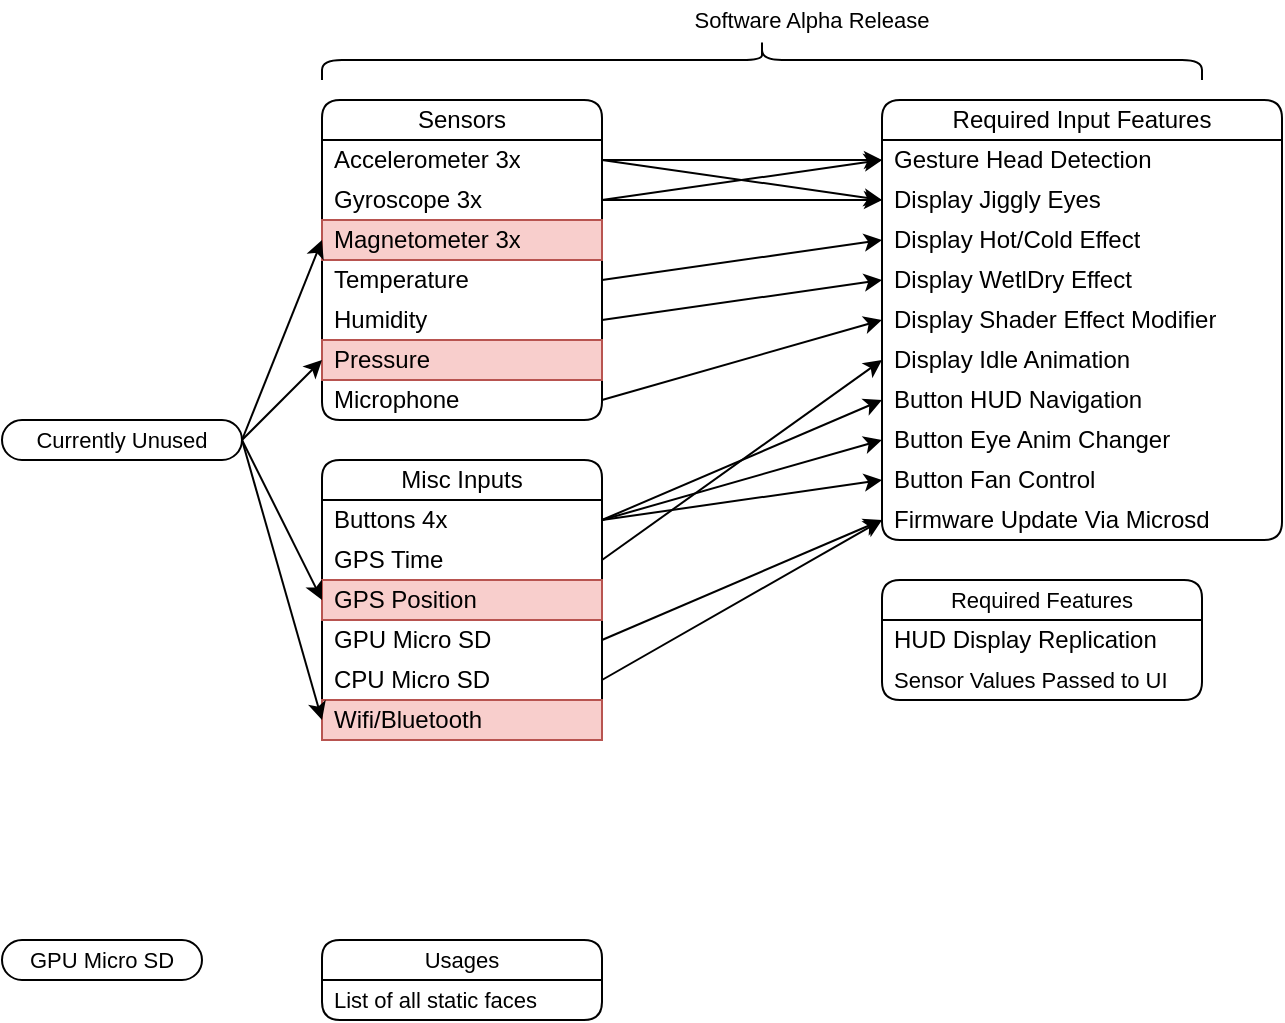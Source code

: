 <mxfile version="28.1.2" pages="4">
  <diagram id="xE91n4reAg-e5ghdsRi6" name="Requirements">
    <mxGraphModel dx="1171" dy="705" grid="1" gridSize="10" guides="1" tooltips="1" connect="1" arrows="1" fold="1" page="1" pageScale="1" pageWidth="800" pageHeight="800" math="0" shadow="0">
      <root>
        <mxCell id="0" />
        <mxCell id="1" parent="0" />
        <mxCell id="fTnrDhPGwPLe5GN7aFWa-1" value="Sensors" style="swimlane;fontStyle=0;childLayout=stackLayout;horizontal=1;startSize=20;horizontalStack=0;resizeParent=1;resizeParentMax=0;resizeLast=0;collapsible=0;marginBottom=0;whiteSpace=wrap;html=1;rounded=1;container=1;" vertex="1" parent="1">
          <mxGeometry x="200" y="100" width="140" height="160" as="geometry" />
        </mxCell>
        <mxCell id="fTnrDhPGwPLe5GN7aFWa-2" value="Accelerometer 3x" style="text;strokeColor=none;fillColor=none;align=left;verticalAlign=middle;spacingLeft=4;spacingRight=4;overflow=hidden;points=[[0,0.5],[1,0.5]];portConstraint=eastwest;rotatable=0;whiteSpace=wrap;html=1;" vertex="1" parent="fTnrDhPGwPLe5GN7aFWa-1">
          <mxGeometry y="20" width="140" height="20" as="geometry" />
        </mxCell>
        <mxCell id="fTnrDhPGwPLe5GN7aFWa-3" value="Gyroscope 3x" style="text;strokeColor=none;fillColor=none;align=left;verticalAlign=middle;spacingLeft=4;spacingRight=4;overflow=hidden;points=[[0,0.5],[1,0.5]];portConstraint=eastwest;rotatable=0;whiteSpace=wrap;html=1;" vertex="1" parent="fTnrDhPGwPLe5GN7aFWa-1">
          <mxGeometry y="40" width="140" height="20" as="geometry" />
        </mxCell>
        <mxCell id="fTnrDhPGwPLe5GN7aFWa-4" value="Magnetometer 3x" style="text;strokeColor=#b85450;fillColor=#f8cecc;align=left;verticalAlign=middle;spacingLeft=4;spacingRight=4;overflow=hidden;points=[[0,0.5],[1,0.5]];portConstraint=eastwest;rotatable=0;whiteSpace=wrap;html=1;" vertex="1" parent="fTnrDhPGwPLe5GN7aFWa-1">
          <mxGeometry y="60" width="140" height="20" as="geometry" />
        </mxCell>
        <mxCell id="fTnrDhPGwPLe5GN7aFWa-7" value="Temperature" style="text;strokeColor=none;fillColor=none;align=left;verticalAlign=middle;spacingLeft=4;spacingRight=4;overflow=hidden;points=[[0,0.5],[1,0.5]];portConstraint=eastwest;rotatable=0;whiteSpace=wrap;html=1;" vertex="1" parent="fTnrDhPGwPLe5GN7aFWa-1">
          <mxGeometry y="80" width="140" height="20" as="geometry" />
        </mxCell>
        <mxCell id="fTnrDhPGwPLe5GN7aFWa-17" value="Humidity" style="text;strokeColor=none;fillColor=none;align=left;verticalAlign=middle;spacingLeft=4;spacingRight=4;overflow=hidden;points=[[0,0.5],[1,0.5]];portConstraint=eastwest;rotatable=0;whiteSpace=wrap;html=1;" vertex="1" parent="fTnrDhPGwPLe5GN7aFWa-1">
          <mxGeometry y="100" width="140" height="20" as="geometry" />
        </mxCell>
        <mxCell id="fTnrDhPGwPLe5GN7aFWa-16" value="Pressure" style="text;strokeColor=#b85450;fillColor=#f8cecc;align=left;verticalAlign=middle;spacingLeft=4;spacingRight=4;overflow=hidden;points=[[0,0.5],[1,0.5]];portConstraint=eastwest;rotatable=0;whiteSpace=wrap;html=1;" vertex="1" parent="fTnrDhPGwPLe5GN7aFWa-1">
          <mxGeometry y="120" width="140" height="20" as="geometry" />
        </mxCell>
        <mxCell id="fTnrDhPGwPLe5GN7aFWa-15" value="Microphone" style="text;strokeColor=none;fillColor=none;align=left;verticalAlign=middle;spacingLeft=4;spacingRight=4;overflow=hidden;points=[[0,0.5],[1,0.5]];portConstraint=eastwest;rotatable=0;whiteSpace=wrap;html=1;" vertex="1" parent="fTnrDhPGwPLe5GN7aFWa-1">
          <mxGeometry y="140" width="140" height="20" as="geometry" />
        </mxCell>
        <mxCell id="fTnrDhPGwPLe5GN7aFWa-18" value="Misc Inputs" style="swimlane;fontStyle=0;childLayout=stackLayout;horizontal=1;startSize=20;horizontalStack=0;resizeParent=1;resizeParentMax=0;resizeLast=0;collapsible=0;marginBottom=0;whiteSpace=wrap;html=1;rounded=1;container=1;" vertex="1" parent="1">
          <mxGeometry x="200" y="280" width="140" height="140" as="geometry" />
        </mxCell>
        <mxCell id="fTnrDhPGwPLe5GN7aFWa-19" value="Buttons 4x" style="text;strokeColor=none;fillColor=none;align=left;verticalAlign=middle;spacingLeft=4;spacingRight=4;overflow=hidden;points=[[0,0.5],[1,0.5]];portConstraint=eastwest;rotatable=0;whiteSpace=wrap;html=1;" vertex="1" parent="fTnrDhPGwPLe5GN7aFWa-18">
          <mxGeometry y="20" width="140" height="20" as="geometry" />
        </mxCell>
        <mxCell id="fTnrDhPGwPLe5GN7aFWa-30" value="GPS Time" style="text;strokeColor=none;fillColor=none;align=left;verticalAlign=middle;spacingLeft=4;spacingRight=4;overflow=hidden;points=[[0,0.5],[1,0.5]];portConstraint=eastwest;rotatable=0;whiteSpace=wrap;html=1;" vertex="1" parent="fTnrDhPGwPLe5GN7aFWa-18">
          <mxGeometry y="40" width="140" height="20" as="geometry" />
        </mxCell>
        <mxCell id="fTnrDhPGwPLe5GN7aFWa-33" value="GPS Position" style="text;strokeColor=#b85450;fillColor=#f8cecc;align=left;verticalAlign=middle;spacingLeft=4;spacingRight=4;overflow=hidden;points=[[0,0.5],[1,0.5]];portConstraint=eastwest;rotatable=0;whiteSpace=wrap;html=1;" vertex="1" parent="fTnrDhPGwPLe5GN7aFWa-18">
          <mxGeometry y="60" width="140" height="20" as="geometry" />
        </mxCell>
        <mxCell id="fTnrDhPGwPLe5GN7aFWa-20" value="GPU Micro SD" style="text;strokeColor=none;fillColor=none;align=left;verticalAlign=middle;spacingLeft=4;spacingRight=4;overflow=hidden;points=[[0,0.5],[1,0.5]];portConstraint=eastwest;rotatable=0;whiteSpace=wrap;html=1;" vertex="1" parent="fTnrDhPGwPLe5GN7aFWa-18">
          <mxGeometry y="80" width="140" height="20" as="geometry" />
        </mxCell>
        <mxCell id="fTnrDhPGwPLe5GN7aFWa-21" value="CPU Micro SD" style="text;strokeColor=none;fillColor=none;align=left;verticalAlign=middle;spacingLeft=4;spacingRight=4;overflow=hidden;points=[[0,0.5],[1,0.5]];portConstraint=eastwest;rotatable=0;whiteSpace=wrap;html=1;" vertex="1" parent="fTnrDhPGwPLe5GN7aFWa-18">
          <mxGeometry y="100" width="140" height="20" as="geometry" />
        </mxCell>
        <mxCell id="fTnrDhPGwPLe5GN7aFWa-22" value="Wifi/Bluetooth" style="text;strokeColor=#b85450;fillColor=#f8cecc;align=left;verticalAlign=middle;spacingLeft=4;spacingRight=4;overflow=hidden;points=[[0,0.5],[1,0.5]];portConstraint=eastwest;rotatable=0;whiteSpace=wrap;html=1;" vertex="1" parent="fTnrDhPGwPLe5GN7aFWa-18">
          <mxGeometry y="120" width="140" height="20" as="geometry" />
        </mxCell>
        <mxCell id="fTnrDhPGwPLe5GN7aFWa-23" value="Required Input Features" style="swimlane;fontStyle=0;childLayout=stackLayout;horizontal=1;startSize=20;horizontalStack=0;resizeParent=1;resizeParentMax=0;resizeLast=0;collapsible=0;marginBottom=0;whiteSpace=wrap;html=1;rounded=1;container=1;" vertex="1" parent="1">
          <mxGeometry x="480" y="100" width="200" height="220" as="geometry" />
        </mxCell>
        <mxCell id="fTnrDhPGwPLe5GN7aFWa-40" value="Gesture Head Detection" style="text;strokeColor=none;fillColor=none;align=left;verticalAlign=middle;spacingLeft=4;spacingRight=4;overflow=hidden;points=[[0,0.5],[1,0.5]];portConstraint=eastwest;rotatable=0;whiteSpace=wrap;html=1;" vertex="1" parent="fTnrDhPGwPLe5GN7aFWa-23">
          <mxGeometry y="20" width="200" height="20" as="geometry" />
        </mxCell>
        <mxCell id="fTnrDhPGwPLe5GN7aFWa-24" value="Display Jiggly Eyes" style="text;strokeColor=none;fillColor=none;align=left;verticalAlign=middle;spacingLeft=4;spacingRight=4;overflow=hidden;points=[[0,0.5],[1,0.5]];portConstraint=eastwest;rotatable=0;whiteSpace=wrap;html=1;" vertex="1" parent="fTnrDhPGwPLe5GN7aFWa-23">
          <mxGeometry y="40" width="200" height="20" as="geometry" />
        </mxCell>
        <mxCell id="fTnrDhPGwPLe5GN7aFWa-36" value="Display Hot/Cold Effect" style="text;strokeColor=none;fillColor=none;align=left;verticalAlign=middle;spacingLeft=4;spacingRight=4;overflow=hidden;points=[[0,0.5],[1,0.5]];portConstraint=eastwest;rotatable=0;whiteSpace=wrap;html=1;" vertex="1" parent="fTnrDhPGwPLe5GN7aFWa-23">
          <mxGeometry y="60" width="200" height="20" as="geometry" />
        </mxCell>
        <mxCell id="fTnrDhPGwPLe5GN7aFWa-34" value="Display WetlDry Effect" style="text;strokeColor=none;fillColor=none;align=left;verticalAlign=middle;spacingLeft=4;spacingRight=4;overflow=hidden;points=[[0,0.5],[1,0.5]];portConstraint=eastwest;rotatable=0;whiteSpace=wrap;html=1;" vertex="1" parent="fTnrDhPGwPLe5GN7aFWa-23">
          <mxGeometry y="80" width="200" height="20" as="geometry" />
        </mxCell>
        <mxCell id="fTnrDhPGwPLe5GN7aFWa-49" value="Display Shader Effect Modifier" style="text;strokeColor=none;fillColor=none;align=left;verticalAlign=middle;spacingLeft=4;spacingRight=4;overflow=hidden;points=[[0,0.5],[1,0.5]];portConstraint=eastwest;rotatable=0;whiteSpace=wrap;html=1;" vertex="1" parent="fTnrDhPGwPLe5GN7aFWa-23">
          <mxGeometry y="100" width="200" height="20" as="geometry" />
        </mxCell>
        <mxCell id="fTnrDhPGwPLe5GN7aFWa-31" value="Display Idle Animation" style="text;strokeColor=none;fillColor=none;align=left;verticalAlign=middle;spacingLeft=4;spacingRight=4;overflow=hidden;points=[[0,0.5],[1,0.5]];portConstraint=eastwest;rotatable=0;whiteSpace=wrap;html=1;" vertex="1" parent="fTnrDhPGwPLe5GN7aFWa-23">
          <mxGeometry y="120" width="200" height="20" as="geometry" />
        </mxCell>
        <mxCell id="fTnrDhPGwPLe5GN7aFWa-26" value="Button HUD Navigation" style="text;strokeColor=none;fillColor=none;align=left;verticalAlign=middle;spacingLeft=4;spacingRight=4;overflow=hidden;points=[[0,0.5],[1,0.5]];portConstraint=eastwest;rotatable=0;whiteSpace=wrap;html=1;" vertex="1" parent="fTnrDhPGwPLe5GN7aFWa-23">
          <mxGeometry y="140" width="200" height="20" as="geometry" />
        </mxCell>
        <mxCell id="fTnrDhPGwPLe5GN7aFWa-28" value="Button Eye Anim Changer" style="text;strokeColor=none;fillColor=none;align=left;verticalAlign=middle;spacingLeft=4;spacingRight=4;overflow=hidden;points=[[0,0.5],[1,0.5]];portConstraint=eastwest;rotatable=0;whiteSpace=wrap;html=1;" vertex="1" parent="fTnrDhPGwPLe5GN7aFWa-23">
          <mxGeometry y="160" width="200" height="20" as="geometry" />
        </mxCell>
        <mxCell id="fTnrDhPGwPLe5GN7aFWa-69" value="Button Fan Control" style="text;strokeColor=none;fillColor=none;align=left;verticalAlign=middle;spacingLeft=4;spacingRight=4;overflow=hidden;points=[[0,0.5],[1,0.5]];portConstraint=eastwest;rotatable=0;whiteSpace=wrap;html=1;" vertex="1" parent="fTnrDhPGwPLe5GN7aFWa-23">
          <mxGeometry y="180" width="200" height="20" as="geometry" />
        </mxCell>
        <mxCell id="fTnrDhPGwPLe5GN7aFWa-57" value="Firmware Update Via Microsd" style="text;strokeColor=none;fillColor=none;align=left;verticalAlign=middle;spacingLeft=4;spacingRight=4;overflow=hidden;points=[[0,0.5],[1,0.5]];portConstraint=eastwest;rotatable=0;whiteSpace=wrap;html=1;" vertex="1" parent="fTnrDhPGwPLe5GN7aFWa-23">
          <mxGeometry y="200" width="200" height="20" as="geometry" />
        </mxCell>
        <mxCell id="fTnrDhPGwPLe5GN7aFWa-27" style="rounded=0;orthogonalLoop=1;jettySize=auto;html=1;exitX=1;exitY=0.5;exitDx=0;exitDy=0;entryX=0;entryY=0.5;entryDx=0;entryDy=0;" edge="1" parent="1" source="fTnrDhPGwPLe5GN7aFWa-2" target="fTnrDhPGwPLe5GN7aFWa-24">
          <mxGeometry relative="1" as="geometry" />
        </mxCell>
        <mxCell id="fTnrDhPGwPLe5GN7aFWa-29" style="rounded=0;orthogonalLoop=1;jettySize=auto;html=1;exitX=1;exitY=0.5;exitDx=0;exitDy=0;entryX=0;entryY=0.5;entryDx=0;entryDy=0;" edge="1" parent="1" source="fTnrDhPGwPLe5GN7aFWa-3" target="fTnrDhPGwPLe5GN7aFWa-24">
          <mxGeometry relative="1" as="geometry" />
        </mxCell>
        <mxCell id="fTnrDhPGwPLe5GN7aFWa-32" style="edgeStyle=none;shape=connector;rounded=0;orthogonalLoop=1;jettySize=auto;html=1;exitX=1;exitY=0.5;exitDx=0;exitDy=0;entryX=0;entryY=0.5;entryDx=0;entryDy=0;strokeColor=default;align=center;verticalAlign=middle;fontFamily=Helvetica;fontSize=11;fontColor=default;labelBackgroundColor=default;endArrow=classic;" edge="1" parent="1" source="fTnrDhPGwPLe5GN7aFWa-30" target="fTnrDhPGwPLe5GN7aFWa-31">
          <mxGeometry relative="1" as="geometry" />
        </mxCell>
        <mxCell id="fTnrDhPGwPLe5GN7aFWa-35" style="edgeStyle=none;shape=connector;rounded=0;orthogonalLoop=1;jettySize=auto;html=1;exitX=1;exitY=0.5;exitDx=0;exitDy=0;entryX=0;entryY=0.5;entryDx=0;entryDy=0;strokeColor=default;align=center;verticalAlign=middle;fontFamily=Helvetica;fontSize=11;fontColor=default;labelBackgroundColor=default;endArrow=classic;" edge="1" parent="1" source="fTnrDhPGwPLe5GN7aFWa-17" target="fTnrDhPGwPLe5GN7aFWa-34">
          <mxGeometry relative="1" as="geometry" />
        </mxCell>
        <mxCell id="fTnrDhPGwPLe5GN7aFWa-37" style="edgeStyle=none;shape=connector;rounded=0;orthogonalLoop=1;jettySize=auto;html=1;exitX=1;exitY=0.5;exitDx=0;exitDy=0;entryX=0;entryY=0.5;entryDx=0;entryDy=0;strokeColor=default;align=center;verticalAlign=middle;fontFamily=Helvetica;fontSize=11;fontColor=default;labelBackgroundColor=default;endArrow=classic;" edge="1" parent="1" source="fTnrDhPGwPLe5GN7aFWa-7" target="fTnrDhPGwPLe5GN7aFWa-36">
          <mxGeometry relative="1" as="geometry" />
        </mxCell>
        <mxCell id="fTnrDhPGwPLe5GN7aFWa-38" value="" style="shape=curlyBracket;whiteSpace=wrap;html=1;rounded=1;labelPosition=left;verticalLabelPosition=middle;align=right;verticalAlign=middle;fontFamily=Helvetica;fontSize=11;fontColor=default;labelBackgroundColor=default;direction=south;" vertex="1" parent="1">
          <mxGeometry x="200" y="70" width="440" height="20" as="geometry" />
        </mxCell>
        <mxCell id="fTnrDhPGwPLe5GN7aFWa-39" value="Software Alpha Release" style="text;html=1;align=center;verticalAlign=middle;whiteSpace=wrap;rounded=0;fontFamily=Helvetica;fontSize=11;fontColor=default;labelBackgroundColor=default;" vertex="1" parent="1">
          <mxGeometry x="380" y="50" width="130" height="20" as="geometry" />
        </mxCell>
        <mxCell id="fTnrDhPGwPLe5GN7aFWa-41" style="edgeStyle=none;shape=connector;rounded=0;orthogonalLoop=1;jettySize=auto;html=1;exitX=1;exitY=0.5;exitDx=0;exitDy=0;entryX=0;entryY=0.5;entryDx=0;entryDy=0;strokeColor=default;align=center;verticalAlign=middle;fontFamily=Helvetica;fontSize=11;fontColor=default;labelBackgroundColor=default;endArrow=classic;" edge="1" parent="1" source="fTnrDhPGwPLe5GN7aFWa-2" target="fTnrDhPGwPLe5GN7aFWa-40">
          <mxGeometry relative="1" as="geometry" />
        </mxCell>
        <mxCell id="fTnrDhPGwPLe5GN7aFWa-42" style="edgeStyle=none;shape=connector;rounded=0;orthogonalLoop=1;jettySize=auto;html=1;exitX=1;exitY=0.5;exitDx=0;exitDy=0;entryX=0;entryY=0.5;entryDx=0;entryDy=0;strokeColor=default;align=center;verticalAlign=middle;fontFamily=Helvetica;fontSize=11;fontColor=default;labelBackgroundColor=default;endArrow=classic;" edge="1" parent="1" source="fTnrDhPGwPLe5GN7aFWa-3" target="fTnrDhPGwPLe5GN7aFWa-40">
          <mxGeometry relative="1" as="geometry" />
        </mxCell>
        <mxCell id="fTnrDhPGwPLe5GN7aFWa-43" style="edgeStyle=none;shape=connector;rounded=0;orthogonalLoop=1;jettySize=auto;html=1;exitX=1;exitY=0.5;exitDx=0;exitDy=0;entryX=0;entryY=0.5;entryDx=0;entryDy=0;strokeColor=default;align=center;verticalAlign=middle;fontFamily=Helvetica;fontSize=11;fontColor=default;labelBackgroundColor=default;endArrow=classic;" edge="1" parent="1" source="fTnrDhPGwPLe5GN7aFWa-19" target="fTnrDhPGwPLe5GN7aFWa-26">
          <mxGeometry relative="1" as="geometry" />
        </mxCell>
        <mxCell id="fTnrDhPGwPLe5GN7aFWa-44" style="edgeStyle=none;shape=connector;rounded=0;orthogonalLoop=1;jettySize=auto;html=1;exitX=1;exitY=0.5;exitDx=0;exitDy=0;entryX=0;entryY=0.5;entryDx=0;entryDy=0;strokeColor=default;align=center;verticalAlign=middle;fontFamily=Helvetica;fontSize=11;fontColor=default;labelBackgroundColor=default;endArrow=classic;" edge="1" parent="1" source="fTnrDhPGwPLe5GN7aFWa-19" target="fTnrDhPGwPLe5GN7aFWa-28">
          <mxGeometry relative="1" as="geometry" />
        </mxCell>
        <mxCell id="fTnrDhPGwPLe5GN7aFWa-45" value="Required Features" style="swimlane;fontStyle=0;childLayout=stackLayout;horizontal=1;startSize=20;horizontalStack=0;resizeParent=1;resizeParentMax=0;resizeLast=0;collapsible=0;marginBottom=0;whiteSpace=wrap;html=1;rounded=1;container=1;fontFamily=Helvetica;fontSize=11;fontColor=default;labelBackgroundColor=default;" vertex="1" parent="1">
          <mxGeometry x="480" y="340" width="160" height="60" as="geometry" />
        </mxCell>
        <mxCell id="fTnrDhPGwPLe5GN7aFWa-25" value="HUD Display Replication" style="text;strokeColor=none;fillColor=none;align=left;verticalAlign=middle;spacingLeft=4;spacingRight=4;overflow=hidden;points=[[0,0.5],[1,0.5]];portConstraint=eastwest;rotatable=0;whiteSpace=wrap;html=1;" vertex="1" parent="fTnrDhPGwPLe5GN7aFWa-45">
          <mxGeometry y="20" width="160" height="20" as="geometry" />
        </mxCell>
        <mxCell id="fTnrDhPGwPLe5GN7aFWa-46" value="Sensor Values Passed to UI" style="text;strokeColor=none;fillColor=none;align=left;verticalAlign=middle;spacingLeft=4;spacingRight=4;overflow=hidden;points=[[0,0.5],[1,0.5]];portConstraint=eastwest;rotatable=0;whiteSpace=wrap;html=1;fontFamily=Helvetica;fontSize=11;fontColor=default;labelBackgroundColor=default;" vertex="1" parent="fTnrDhPGwPLe5GN7aFWa-45">
          <mxGeometry y="40" width="160" height="20" as="geometry" />
        </mxCell>
        <mxCell id="fTnrDhPGwPLe5GN7aFWa-50" style="edgeStyle=none;shape=connector;rounded=0;orthogonalLoop=1;jettySize=auto;html=1;exitX=1;exitY=0.5;exitDx=0;exitDy=0;entryX=0;entryY=0.5;entryDx=0;entryDy=0;strokeColor=default;align=center;verticalAlign=middle;fontFamily=Helvetica;fontSize=11;fontColor=default;labelBackgroundColor=default;endArrow=classic;" edge="1" parent="1" source="fTnrDhPGwPLe5GN7aFWa-15" target="fTnrDhPGwPLe5GN7aFWa-49">
          <mxGeometry relative="1" as="geometry" />
        </mxCell>
        <mxCell id="fTnrDhPGwPLe5GN7aFWa-58" style="edgeStyle=none;shape=connector;rounded=0;orthogonalLoop=1;jettySize=auto;html=1;exitX=1;exitY=0.5;exitDx=0;exitDy=0;entryX=0;entryY=0.5;entryDx=0;entryDy=0;strokeColor=default;align=center;verticalAlign=middle;fontFamily=Helvetica;fontSize=11;fontColor=default;labelBackgroundColor=default;endArrow=classic;" edge="1" parent="1" source="fTnrDhPGwPLe5GN7aFWa-20" target="fTnrDhPGwPLe5GN7aFWa-57">
          <mxGeometry relative="1" as="geometry" />
        </mxCell>
        <mxCell id="fTnrDhPGwPLe5GN7aFWa-59" style="edgeStyle=none;shape=connector;rounded=0;orthogonalLoop=1;jettySize=auto;html=1;exitX=1;exitY=0.5;exitDx=0;exitDy=0;entryX=0;entryY=0.5;entryDx=0;entryDy=0;strokeColor=default;align=center;verticalAlign=middle;fontFamily=Helvetica;fontSize=11;fontColor=default;labelBackgroundColor=default;endArrow=classic;" edge="1" parent="1" source="fTnrDhPGwPLe5GN7aFWa-21" target="fTnrDhPGwPLe5GN7aFWa-57">
          <mxGeometry relative="1" as="geometry" />
        </mxCell>
        <mxCell id="fTnrDhPGwPLe5GN7aFWa-65" style="edgeStyle=none;shape=connector;rounded=0;orthogonalLoop=1;jettySize=auto;html=1;exitX=1;exitY=0.5;exitDx=0;exitDy=0;exitPerimeter=0;entryX=0;entryY=0.5;entryDx=0;entryDy=0;strokeColor=default;align=center;verticalAlign=middle;fontFamily=Helvetica;fontSize=11;fontColor=default;labelBackgroundColor=default;endArrow=classic;" edge="1" parent="1" source="fTnrDhPGwPLe5GN7aFWa-64" target="fTnrDhPGwPLe5GN7aFWa-4">
          <mxGeometry relative="1" as="geometry" />
        </mxCell>
        <mxCell id="fTnrDhPGwPLe5GN7aFWa-66" style="edgeStyle=none;shape=connector;rounded=0;orthogonalLoop=1;jettySize=auto;html=1;exitX=1;exitY=0.5;exitDx=0;exitDy=0;exitPerimeter=0;entryX=0;entryY=0.5;entryDx=0;entryDy=0;strokeColor=default;align=center;verticalAlign=middle;fontFamily=Helvetica;fontSize=11;fontColor=default;labelBackgroundColor=default;endArrow=classic;" edge="1" parent="1" source="fTnrDhPGwPLe5GN7aFWa-64" target="fTnrDhPGwPLe5GN7aFWa-16">
          <mxGeometry relative="1" as="geometry" />
        </mxCell>
        <mxCell id="fTnrDhPGwPLe5GN7aFWa-67" style="edgeStyle=none;shape=connector;rounded=0;orthogonalLoop=1;jettySize=auto;html=1;exitX=1;exitY=0.5;exitDx=0;exitDy=0;exitPerimeter=0;entryX=0;entryY=0.5;entryDx=0;entryDy=0;strokeColor=default;align=center;verticalAlign=middle;fontFamily=Helvetica;fontSize=11;fontColor=default;labelBackgroundColor=default;endArrow=classic;" edge="1" parent="1" source="fTnrDhPGwPLe5GN7aFWa-64" target="fTnrDhPGwPLe5GN7aFWa-33">
          <mxGeometry relative="1" as="geometry" />
        </mxCell>
        <mxCell id="fTnrDhPGwPLe5GN7aFWa-68" style="edgeStyle=none;shape=connector;rounded=0;orthogonalLoop=1;jettySize=auto;html=1;exitX=1;exitY=0.5;exitDx=0;exitDy=0;exitPerimeter=0;entryX=0;entryY=0.5;entryDx=0;entryDy=0;strokeColor=default;align=center;verticalAlign=middle;fontFamily=Helvetica;fontSize=11;fontColor=default;labelBackgroundColor=default;endArrow=classic;" edge="1" parent="1" source="fTnrDhPGwPLe5GN7aFWa-64" target="fTnrDhPGwPLe5GN7aFWa-22">
          <mxGeometry relative="1" as="geometry" />
        </mxCell>
        <mxCell id="fTnrDhPGwPLe5GN7aFWa-64" value="Currently Unused" style="rounded=1;whiteSpace=wrap;html=1;absoluteArcSize=1;points=[[0,0.5,0,0,0],[1,0.5,0,0,0]];fontFamily=Helvetica;fontSize=11;fontColor=default;labelBackgroundColor=default;" vertex="1" parent="1">
          <mxGeometry x="40" y="260" width="120" height="20" as="geometry" />
        </mxCell>
        <mxCell id="fTnrDhPGwPLe5GN7aFWa-70" style="edgeStyle=none;shape=connector;rounded=0;orthogonalLoop=1;jettySize=auto;html=1;exitX=1;exitY=0.5;exitDx=0;exitDy=0;entryX=0;entryY=0.5;entryDx=0;entryDy=0;strokeColor=default;align=center;verticalAlign=middle;fontFamily=Helvetica;fontSize=11;fontColor=default;labelBackgroundColor=default;endArrow=classic;" edge="1" parent="1" source="fTnrDhPGwPLe5GN7aFWa-19" target="fTnrDhPGwPLe5GN7aFWa-69">
          <mxGeometry relative="1" as="geometry" />
        </mxCell>
        <mxCell id="GiND9i1XjyFinMnZ80Ag-1" value="GPU Micro SD" style="rounded=1;whiteSpace=wrap;html=1;absoluteArcSize=1;points=[[0,0.5,0,0,0],[1,0.5,0,0,0]];fontFamily=Helvetica;fontSize=11;fontColor=default;labelBackgroundColor=default;" vertex="1" parent="1">
          <mxGeometry x="40" y="520" width="100" height="20" as="geometry" />
        </mxCell>
        <mxCell id="GiND9i1XjyFinMnZ80Ag-2" value="Usages" style="swimlane;fontStyle=0;childLayout=stackLayout;horizontal=1;startSize=20;horizontalStack=0;resizeParent=1;resizeParentMax=0;resizeLast=0;collapsible=0;marginBottom=0;whiteSpace=wrap;html=1;rounded=1;container=1;fontFamily=Helvetica;fontSize=11;fontColor=default;labelBackgroundColor=default;" vertex="1" parent="1">
          <mxGeometry x="200" y="520" width="140" height="40" as="geometry" />
        </mxCell>
        <mxCell id="GiND9i1XjyFinMnZ80Ag-3" value="List of all static faces" style="text;strokeColor=none;fillColor=none;align=left;verticalAlign=middle;spacingLeft=4;spacingRight=4;overflow=hidden;points=[[0,0.5],[1,0.5]];portConstraint=eastwest;rotatable=0;whiteSpace=wrap;html=1;fontFamily=Helvetica;fontSize=11;fontColor=default;labelBackgroundColor=default;" vertex="1" parent="GiND9i1XjyFinMnZ80Ag-2">
          <mxGeometry y="20" width="140" height="20" as="geometry" />
        </mxCell>
      </root>
    </mxGraphModel>
  </diagram>
  <diagram name="Core Assignments" id="ZWqvOGTWzk1loUkg2u0M">
    <mxGraphModel dx="2050" dy="1233" grid="1" gridSize="10" guides="1" tooltips="1" connect="1" arrows="1" fold="1" page="1" pageScale="1" pageWidth="1500" pageHeight="1000" math="0" shadow="0">
      <root>
        <mxCell id="0" />
        <mxCell id="1" parent="0" />
        <mxCell id="VqCL3E7zlPqyghJP3xp9-11" value="ESP32 GPU" style="rounded=1;whiteSpace=wrap;html=1;fontFamily=Helvetica;fontSize=11;fontColor=default;labelBackgroundColor=default;absoluteArcSize=1;container=1;dropTarget=1;collapsible=0;recursiveResize=0;labelPosition=center;verticalLabelPosition=top;align=center;verticalAlign=bottom;" parent="1" vertex="1">
          <mxGeometry x="800" y="80" width="620" height="700" as="geometry" />
        </mxCell>
        <mxCell id="VqCL3E7zlPqyghJP3xp9-2" value="Core 0 : I2C OLED Display + Communication" style="rounded=1;whiteSpace=wrap;html=1;fontFamily=Helvetica;fontSize=11;fontColor=default;labelBackgroundColor=default;absoluteArcSize=1;container=1;dropTarget=1;collapsible=0;recursiveResize=0;verticalAlign=bottom;labelPosition=center;verticalLabelPosition=top;align=center;" parent="VqCL3E7zlPqyghJP3xp9-11" vertex="1">
          <mxGeometry x="10" y="20" width="600" height="280" as="geometry" />
        </mxCell>
        <mxCell id="VqCL3E7zlPqyghJP3xp9-4" value="I2C" style="triangle;whiteSpace=wrap;html=1;rounded=1;flipH=0;align=left;" parent="VqCL3E7zlPqyghJP3xp9-2" vertex="1">
          <mxGeometry x="560" y="20" width="40" height="40" as="geometry" />
        </mxCell>
        <mxCell id="VqCL3E7zlPqyghJP3xp9-7" style="edgeStyle=orthogonalEdgeStyle;rounded=0;orthogonalLoop=1;jettySize=auto;html=1;exitX=0;exitY=0.5;exitDx=0;exitDy=0;exitPerimeter=0;entryX=0.5;entryY=1;entryDx=0;entryDy=0;" parent="VqCL3E7zlPqyghJP3xp9-2" source="VqCL3E7zlPqyghJP3xp9-6" target="VqCL3E7zlPqyghJP3xp9-4" edge="1">
          <mxGeometry relative="1" as="geometry" />
        </mxCell>
        <mxCell id="VqCL3E7zlPqyghJP3xp9-6" value="SDA 1&lt;div&gt;SCL 2&lt;/div&gt;&lt;div&gt;0x3C&lt;/div&gt;&lt;div&gt;1MHZ&lt;/div&gt;" style="rounded=1;whiteSpace=wrap;html=1;absoluteArcSize=1;points=[[0,0.5,0,0,0],[1,0.5,0,0,0]];direction=south;align=left;" parent="VqCL3E7zlPqyghJP3xp9-2" vertex="1">
          <mxGeometry x="560" y="60" width="40" height="70" as="geometry" />
        </mxCell>
        <mxCell id="VqCL3E7zlPqyghJP3xp9-35" value="Jobs" style="swimlane;fontStyle=0;childLayout=stackLayout;horizontal=1;startSize=20;horizontalStack=0;resizeParent=1;resizeParentMax=0;resizeLast=0;collapsible=0;marginBottom=0;whiteSpace=wrap;html=1;rounded=1;container=1;" parent="VqCL3E7zlPqyghJP3xp9-2" vertex="1">
          <mxGeometry x="230" y="100" width="140" height="60" as="geometry" />
        </mxCell>
        <mxCell id="VqCL3E7zlPqyghJP3xp9-37" value="Communication to CPU" style="text;strokeColor=none;fillColor=none;align=left;verticalAlign=middle;spacingLeft=4;spacingRight=4;overflow=hidden;points=[[0,0.5],[1,0.5]];portConstraint=eastwest;rotatable=0;whiteSpace=wrap;html=1;" parent="VqCL3E7zlPqyghJP3xp9-35" vertex="1">
          <mxGeometry y="20" width="140" height="20" as="geometry" />
        </mxCell>
        <mxCell id="VqCL3E7zlPqyghJP3xp9-42" value="OLED Display HUD" style="text;strokeColor=none;fillColor=none;align=left;verticalAlign=middle;spacingLeft=4;spacingRight=4;overflow=hidden;points=[[0,0.5],[1,0.5]];portConstraint=eastwest;rotatable=0;whiteSpace=wrap;html=1;" parent="VqCL3E7zlPqyghJP3xp9-35" vertex="1">
          <mxGeometry y="40" width="140" height="20" as="geometry" />
        </mxCell>
        <mxCell id="VqCL3E7zlPqyghJP3xp9-3" value="Core 1 : HUB75 + Display Algorithm" style="rounded=1;whiteSpace=wrap;html=1;fontFamily=Helvetica;fontSize=11;fontColor=default;labelBackgroundColor=default;absoluteArcSize=1;container=1;dropTarget=1;collapsible=0;recursiveResize=0;labelPosition=center;verticalLabelPosition=top;align=center;verticalAlign=bottom;" parent="VqCL3E7zlPqyghJP3xp9-11" vertex="1">
          <mxGeometry x="10" y="320" width="600" height="370" as="geometry" />
        </mxCell>
        <mxCell id="VqCL3E7zlPqyghJP3xp9-5" value="I2S" style="triangle;whiteSpace=wrap;html=1;rounded=1;flipH=0;align=left;" parent="VqCL3E7zlPqyghJP3xp9-3" vertex="1">
          <mxGeometry x="560" y="20" width="40" height="40" as="geometry" />
        </mxCell>
        <mxCell id="VqCL3E7zlPqyghJP3xp9-10" style="edgeStyle=orthogonalEdgeStyle;rounded=0;orthogonalLoop=1;jettySize=auto;html=1;exitX=0;exitY=0.5;exitDx=0;exitDy=0;exitPerimeter=0;entryX=0.5;entryY=1;entryDx=0;entryDy=0;" parent="VqCL3E7zlPqyghJP3xp9-3" source="VqCL3E7zlPqyghJP3xp9-8" target="VqCL3E7zlPqyghJP3xp9-5" edge="1">
          <mxGeometry relative="1" as="geometry" />
        </mxCell>
        <mxCell id="VqCL3E7zlPqyghJP3xp9-8" value="&lt;div&gt;R0 7&lt;/div&gt;&lt;div&gt;G0 15&lt;/div&gt;&lt;div&gt;B0 16&lt;/div&gt;&lt;div&gt;R1 17&lt;/div&gt;&lt;div&gt;G1 18&lt;/div&gt;&lt;div&gt;B1 8&lt;/div&gt;&lt;div&gt;A 41&lt;/div&gt;&lt;div&gt;B 40&lt;/div&gt;&lt;div&gt;C 39&lt;/div&gt;&lt;div&gt;D 38&lt;/div&gt;&lt;div&gt;E 42&lt;/div&gt;&lt;div&gt;Lat 36&lt;/div&gt;&lt;div&gt;Clk 37&lt;/div&gt;&lt;div&gt;OE 35&lt;/div&gt;&lt;div&gt;OE 6&lt;/div&gt;" style="rounded=1;whiteSpace=wrap;html=1;absoluteArcSize=1;points=[[0,0.5,0,0,0],[1,0.5,0,0,0]];direction=south;align=left;" parent="VqCL3E7zlPqyghJP3xp9-3" vertex="1">
          <mxGeometry x="560" y="60" width="40" height="220" as="geometry" />
        </mxCell>
        <mxCell id="VqCL3E7zlPqyghJP3xp9-39" value="Jobs" style="swimlane;fontStyle=0;childLayout=stackLayout;horizontal=1;startSize=20;horizontalStack=0;resizeParent=1;resizeParentMax=0;resizeLast=0;collapsible=0;marginBottom=0;whiteSpace=wrap;html=1;rounded=1;container=1;" parent="VqCL3E7zlPqyghJP3xp9-3" vertex="1">
          <mxGeometry x="230" y="165" width="140" height="60" as="geometry" />
        </mxCell>
        <mxCell id="VqCL3E7zlPqyghJP3xp9-41" value="HUB75 Data Allocation" style="text;strokeColor=none;fillColor=none;align=left;verticalAlign=middle;spacingLeft=4;spacingRight=4;overflow=hidden;points=[[0,0.5],[1,0.5]];portConstraint=eastwest;rotatable=0;whiteSpace=wrap;html=1;" parent="VqCL3E7zlPqyghJP3xp9-39" vertex="1">
          <mxGeometry y="20" width="140" height="20" as="geometry" />
        </mxCell>
        <mxCell id="VqCL3E7zlPqyghJP3xp9-40" value="GPU Shaders" style="text;strokeColor=none;fillColor=none;align=left;verticalAlign=middle;spacingLeft=4;spacingRight=4;overflow=hidden;points=[[0,0.5],[1,0.5]];portConstraint=eastwest;rotatable=0;whiteSpace=wrap;html=1;" parent="VqCL3E7zlPqyghJP3xp9-39" vertex="1">
          <mxGeometry y="40" width="140" height="20" as="geometry" />
        </mxCell>
        <mxCell id="VqCL3E7zlPqyghJP3xp9-12" value="ESP32 CPU" style="rounded=1;whiteSpace=wrap;html=1;fontFamily=Helvetica;fontSize=11;fontColor=default;labelBackgroundColor=default;absoluteArcSize=1;container=1;dropTarget=1;collapsible=0;recursiveResize=0;labelPosition=center;verticalLabelPosition=top;align=center;verticalAlign=bottom;" parent="1" vertex="1">
          <mxGeometry x="80" y="80" width="620" height="700" as="geometry" />
        </mxCell>
        <mxCell id="VqCL3E7zlPqyghJP3xp9-13" value="Core 0 : Animation Coordination + Communication" style="rounded=1;whiteSpace=wrap;html=1;fontFamily=Helvetica;fontSize=11;fontColor=default;labelBackgroundColor=default;absoluteArcSize=1;container=1;dropTarget=1;collapsible=0;recursiveResize=0;verticalAlign=bottom;labelPosition=center;verticalLabelPosition=top;align=center;" parent="VqCL3E7zlPqyghJP3xp9-12" vertex="1">
          <mxGeometry x="10" y="20" width="600" height="280" as="geometry" />
        </mxCell>
        <mxCell id="VqCL3E7zlPqyghJP3xp9-21" value="Jobs" style="swimlane;fontStyle=0;childLayout=stackLayout;horizontal=1;startSize=20;horizontalStack=0;resizeParent=1;resizeParentMax=0;resizeLast=0;collapsible=0;marginBottom=0;whiteSpace=wrap;html=1;rounded=1;container=1;" parent="VqCL3E7zlPqyghJP3xp9-13" vertex="1">
          <mxGeometry x="220" y="90" width="140" height="80" as="geometry" />
        </mxCell>
        <mxCell id="VqCL3E7zlPqyghJP3xp9-22" value="Addressable LEDS" style="text;strokeColor=none;fillColor=none;align=left;verticalAlign=middle;spacingLeft=4;spacingRight=4;overflow=hidden;points=[[0,0.5],[1,0.5]];portConstraint=eastwest;rotatable=0;whiteSpace=wrap;html=1;" parent="VqCL3E7zlPqyghJP3xp9-21" vertex="1">
          <mxGeometry y="20" width="140" height="20" as="geometry" />
        </mxCell>
        <mxCell id="VqCL3E7zlPqyghJP3xp9-23" value="Communication to GPU" style="text;strokeColor=none;fillColor=none;align=left;verticalAlign=middle;spacingLeft=4;spacingRight=4;overflow=hidden;points=[[0,0.5],[1,0.5]];portConstraint=eastwest;rotatable=0;whiteSpace=wrap;html=1;" parent="VqCL3E7zlPqyghJP3xp9-21" vertex="1">
          <mxGeometry y="40" width="140" height="20" as="geometry" />
        </mxCell>
        <mxCell id="VqCL3E7zlPqyghJP3xp9-24" value="Full animation control" style="text;strokeColor=none;fillColor=none;align=left;verticalAlign=middle;spacingLeft=4;spacingRight=4;overflow=hidden;points=[[0,0.5],[1,0.5]];portConstraint=eastwest;rotatable=0;whiteSpace=wrap;html=1;" parent="VqCL3E7zlPqyghJP3xp9-21" vertex="1">
          <mxGeometry y="60" width="140" height="20" as="geometry" />
        </mxCell>
        <mxCell id="VqCL3E7zlPqyghJP3xp9-17" value="Core 1 : Sensor Processing + Input Processing + Coordination" style="rounded=1;whiteSpace=wrap;html=1;fontFamily=Helvetica;fontSize=11;fontColor=default;labelBackgroundColor=default;absoluteArcSize=1;container=1;dropTarget=1;collapsible=0;recursiveResize=0;labelPosition=center;verticalLabelPosition=top;align=center;verticalAlign=bottom;" parent="VqCL3E7zlPqyghJP3xp9-12" vertex="1">
          <mxGeometry x="10" y="320" width="600" height="370" as="geometry" />
        </mxCell>
        <mxCell id="VqCL3E7zlPqyghJP3xp9-25" value="Jobs" style="swimlane;fontStyle=0;childLayout=stackLayout;horizontal=1;startSize=20;horizontalStack=0;resizeParent=1;resizeParentMax=0;resizeLast=0;collapsible=0;marginBottom=0;whiteSpace=wrap;html=1;rounded=1;container=1;" parent="VqCL3E7zlPqyghJP3xp9-17" vertex="1">
          <mxGeometry x="230" y="105" width="140" height="160" as="geometry" />
        </mxCell>
        <mxCell id="VqCL3E7zlPqyghJP3xp9-26" value="Sensor Comms" style="text;strokeColor=none;fillColor=none;align=left;verticalAlign=middle;spacingLeft=4;spacingRight=4;overflow=hidden;points=[[0,0.5],[1,0.5]];portConstraint=eastwest;rotatable=0;whiteSpace=wrap;html=1;" parent="VqCL3E7zlPqyghJP3xp9-25" vertex="1">
          <mxGeometry y="20" width="140" height="20" as="geometry" />
        </mxCell>
        <mxCell id="VqCL3E7zlPqyghJP3xp9-28" value="Head Gestures Det" style="text;strokeColor=none;fillColor=none;align=left;verticalAlign=middle;spacingLeft=4;spacingRight=4;overflow=hidden;points=[[0,0.5],[1,0.5]];portConstraint=eastwest;rotatable=0;whiteSpace=wrap;html=1;" parent="VqCL3E7zlPqyghJP3xp9-25" vertex="1">
          <mxGeometry y="40" width="140" height="20" as="geometry" />
        </mxCell>
        <mxCell id="VqCL3E7zlPqyghJP3xp9-30" value="Button Tap Det" style="text;strokeColor=none;fillColor=none;align=left;verticalAlign=middle;spacingLeft=4;spacingRight=4;overflow=hidden;points=[[0,0.5],[1,0.5]];portConstraint=eastwest;rotatable=0;whiteSpace=wrap;html=1;" parent="VqCL3E7zlPqyghJP3xp9-25" vertex="1">
          <mxGeometry y="60" width="140" height="20" as="geometry" />
        </mxCell>
        <mxCell id="VqCL3E7zlPqyghJP3xp9-31" value="3D Positioning" style="text;strokeColor=none;fillColor=none;align=left;verticalAlign=middle;spacingLeft=4;spacingRight=4;overflow=hidden;points=[[0,0.5],[1,0.5]];portConstraint=eastwest;rotatable=0;whiteSpace=wrap;html=1;" parent="VqCL3E7zlPqyghJP3xp9-25" vertex="1">
          <mxGeometry y="80" width="140" height="20" as="geometry" />
        </mxCell>
        <mxCell id="VqCL3E7zlPqyghJP3xp9-33" value="Sensor Fusion" style="text;strokeColor=none;fillColor=none;align=left;verticalAlign=middle;spacingLeft=4;spacingRight=4;overflow=hidden;points=[[0,0.5],[1,0.5]];portConstraint=eastwest;rotatable=0;whiteSpace=wrap;html=1;" parent="VqCL3E7zlPqyghJP3xp9-25" vertex="1">
          <mxGeometry y="100" width="140" height="20" as="geometry" />
        </mxCell>
        <mxCell id="VqCL3E7zlPqyghJP3xp9-34" value="Micro SD Loading" style="text;strokeColor=none;fillColor=none;align=left;verticalAlign=middle;spacingLeft=4;spacingRight=4;overflow=hidden;points=[[0,0.5],[1,0.5]];portConstraint=eastwest;rotatable=0;whiteSpace=wrap;html=1;" parent="VqCL3E7zlPqyghJP3xp9-25" vertex="1">
          <mxGeometry y="120" width="140" height="20" as="geometry" />
        </mxCell>
        <mxCell id="VqCL3E7zlPqyghJP3xp9-32" value="Data Parsing" style="text;strokeColor=none;fillColor=none;align=left;verticalAlign=middle;spacingLeft=4;spacingRight=4;overflow=hidden;points=[[0,0.5],[1,0.5]];portConstraint=eastwest;rotatable=0;whiteSpace=wrap;html=1;" parent="VqCL3E7zlPqyghJP3xp9-25" vertex="1">
          <mxGeometry y="140" width="140" height="20" as="geometry" />
        </mxCell>
      </root>
    </mxGraphModel>
  </diagram>
  <diagram id="TNtYxJJ9ToMuCvGQvUSr" name="HUD (Alpha Release)">
    <mxGraphModel dx="1139" dy="685" grid="1" gridSize="10" guides="1" tooltips="1" connect="1" arrows="1" fold="1" page="1" pageScale="1" pageWidth="880" pageHeight="440" math="0" shadow="0">
      <root>
        <mxCell id="0" />
        <mxCell id="1" parent="0" />
        <mxCell id="OKE4lmVlHMi8dG30rl8I-1" value="128 x 128" style="rounded=0;whiteSpace=wrap;html=1;" vertex="1" parent="1">
          <mxGeometry x="40" y="40" width="160" height="160" as="geometry" />
        </mxCell>
        <mxCell id="OKE4lmVlHMi8dG30rl8I-3" value="Info Panel" style="rounded=0;whiteSpace=wrap;html=1;fontFamily=Helvetica;fontSize=11;fontColor=default;labelBackgroundColor=default;" vertex="1" parent="1">
          <mxGeometry x="240" y="40" width="160" height="120" as="geometry" />
        </mxCell>
        <mxCell id="OKE4lmVlHMi8dG30rl8I-4" value="Current Display&lt;div&gt;(Display Replication)&lt;/div&gt;" style="rounded=0;whiteSpace=wrap;html=1;fontFamily=Helvetica;fontSize=11;fontColor=default;labelBackgroundColor=default;" vertex="1" parent="1">
          <mxGeometry x="240" y="160" width="160" height="40" as="geometry" />
        </mxCell>
        <mxCell id="OKE4lmVlHMi8dG30rl8I-7" value="Items" style="swimlane;fontStyle=0;childLayout=stackLayout;horizontal=1;startSize=20;horizontalStack=0;resizeParent=1;resizeParentMax=0;resizeLast=0;collapsible=0;marginBottom=0;whiteSpace=wrap;html=1;rounded=1;container=1;fontFamily=Helvetica;fontSize=11;fontColor=default;labelBackgroundColor=default;" vertex="1" parent="1">
          <mxGeometry x="640" y="40" width="200" height="360" as="geometry" />
        </mxCell>
        <mxCell id="OKE4lmVlHMi8dG30rl8I-8" value="Last Gesture" style="text;strokeColor=#666666;fillColor=#f5f5f5;align=left;verticalAlign=middle;spacingLeft=4;spacingRight=4;overflow=hidden;points=[[0,0.5],[1,0.5]];portConstraint=eastwest;rotatable=0;whiteSpace=wrap;html=1;fontFamily=Helvetica;fontSize=11;labelBackgroundColor=none;fontColor=#333333;" vertex="1" parent="OKE4lmVlHMi8dG30rl8I-7">
          <mxGeometry y="20" width="200" height="20" as="geometry" />
        </mxCell>
        <mxCell id="OKE4lmVlHMi8dG30rl8I-9" value="Fan Speed" style="text;align=left;verticalAlign=middle;spacingLeft=4;spacingRight=4;overflow=hidden;points=[[0,0.5],[1,0.5]];portConstraint=eastwest;rotatable=0;whiteSpace=wrap;html=1;fontFamily=Helvetica;fontSize=11;labelBackgroundColor=none;fillColor=#dae8fc;strokeColor=#6c8ebf;" vertex="1" parent="OKE4lmVlHMi8dG30rl8I-7">
          <mxGeometry y="40" width="200" height="20" as="geometry" />
        </mxCell>
        <mxCell id="OKE4lmVlHMi8dG30rl8I-10" value="XYZ RotXYZ Orb" style="text;strokeColor=#82b366;fillColor=#d5e8d4;align=left;verticalAlign=middle;spacingLeft=4;spacingRight=4;overflow=hidden;points=[[0,0.5],[1,0.5]];portConstraint=eastwest;rotatable=0;whiteSpace=wrap;html=1;fontFamily=Helvetica;fontSize=11;labelBackgroundColor=none;" vertex="1" parent="OKE4lmVlHMi8dG30rl8I-7">
          <mxGeometry y="60" width="200" height="20" as="geometry" />
        </mxCell>
        <mxCell id="OKE4lmVlHMi8dG30rl8I-17" value="HUB75 FPS Meter" style="text;strokeColor=#d79b00;fillColor=#ffe6cc;align=left;verticalAlign=middle;spacingLeft=4;spacingRight=4;overflow=hidden;points=[[0,0.5],[1,0.5]];portConstraint=eastwest;rotatable=0;whiteSpace=wrap;html=1;fontFamily=Helvetica;fontSize=11;labelBackgroundColor=none;" vertex="1" parent="OKE4lmVlHMi8dG30rl8I-7">
          <mxGeometry y="80" width="200" height="20" as="geometry" />
        </mxCell>
        <mxCell id="OKE4lmVlHMi8dG30rl8I-19" value="OLED FPS Meter" style="text;strokeColor=#d6b656;fillColor=#fff2cc;align=left;verticalAlign=middle;spacingLeft=4;spacingRight=4;overflow=hidden;points=[[0,0.5],[1,0.5]];portConstraint=eastwest;rotatable=0;whiteSpace=wrap;html=1;fontFamily=Helvetica;fontSize=11;labelBackgroundColor=none;" vertex="1" parent="OKE4lmVlHMi8dG30rl8I-7">
          <mxGeometry y="100" width="200" height="20" as="geometry" />
        </mxCell>
        <mxCell id="OKE4lmVlHMi8dG30rl8I-18" value="CPU Firmware Version" style="text;strokeColor=#b85450;fillColor=#f8cecc;align=left;verticalAlign=middle;spacingLeft=4;spacingRight=4;overflow=hidden;points=[[0,0.5],[1,0.5]];portConstraint=eastwest;rotatable=0;whiteSpace=wrap;html=1;fontFamily=Helvetica;fontSize=11;labelBackgroundColor=none;" vertex="1" parent="OKE4lmVlHMi8dG30rl8I-7">
          <mxGeometry y="120" width="200" height="20" as="geometry" />
        </mxCell>
        <mxCell id="OKE4lmVlHMi8dG30rl8I-16" value="GPU Firmware Version" style="text;strokeColor=#9673a6;fillColor=#e1d5e7;align=left;verticalAlign=middle;spacingLeft=4;spacingRight=4;overflow=hidden;points=[[0,0.5],[1,0.5]];portConstraint=eastwest;rotatable=0;whiteSpace=wrap;html=1;fontFamily=Helvetica;fontSize=11;labelBackgroundColor=none;" vertex="1" parent="OKE4lmVlHMi8dG30rl8I-7">
          <mxGeometry y="140" width="200" height="20" as="geometry" />
        </mxCell>
        <mxCell id="OKE4lmVlHMi8dG30rl8I-15" value="Time" style="text;strokeColor=#b46504;fillColor=#fad7ac;align=left;verticalAlign=middle;spacingLeft=4;spacingRight=4;overflow=hidden;points=[[0,0.5],[1,0.5]];portConstraint=eastwest;rotatable=0;whiteSpace=wrap;html=1;fontFamily=Helvetica;fontSize=11;labelBackgroundColor=none;" vertex="1" parent="OKE4lmVlHMi8dG30rl8I-7">
          <mxGeometry y="160" width="200" height="20" as="geometry" />
        </mxCell>
        <mxCell id="OKE4lmVlHMi8dG30rl8I-13" value="Temperature" style="text;strokeColor=#10739e;fillColor=#b1ddf0;align=left;verticalAlign=middle;spacingLeft=4;spacingRight=4;overflow=hidden;points=[[0,0.5],[1,0.5]];portConstraint=eastwest;rotatable=0;whiteSpace=wrap;html=1;fontFamily=Helvetica;fontSize=11;labelBackgroundColor=none;" vertex="1" parent="OKE4lmVlHMi8dG30rl8I-7">
          <mxGeometry y="180" width="200" height="20" as="geometry" />
        </mxCell>
        <mxCell id="OKE4lmVlHMi8dG30rl8I-12" value="Humidity" style="text;strokeColor=#56517e;fillColor=#d0cee2;align=left;verticalAlign=middle;spacingLeft=4;spacingRight=4;overflow=hidden;points=[[0,0.5],[1,0.5]];portConstraint=eastwest;rotatable=0;whiteSpace=wrap;html=1;fontFamily=Helvetica;fontSize=11;labelBackgroundColor=none;" vertex="1" parent="OKE4lmVlHMi8dG30rl8I-7">
          <mxGeometry y="200" width="200" height="20" as="geometry" />
        </mxCell>
        <mxCell id="OKE4lmVlHMi8dG30rl8I-11" value="Pressure" style="text;strokeColor=#23445d;fillColor=#bac8d3;align=left;verticalAlign=middle;spacingLeft=4;spacingRight=4;overflow=hidden;points=[[0,0.5],[1,0.5]];portConstraint=eastwest;rotatable=0;whiteSpace=wrap;html=1;fontFamily=Helvetica;fontSize=11;labelBackgroundColor=none;" vertex="1" parent="OKE4lmVlHMi8dG30rl8I-7">
          <mxGeometry y="220" width="200" height="20" as="geometry" />
        </mxCell>
        <mxCell id="uG9OpLIcaomi1pS8Zwpt-4" value="Current Input Selection" style="text;strokeColor=#b85450;fillColor=#E9D1F8;align=left;verticalAlign=middle;spacingLeft=4;spacingRight=4;overflow=hidden;points=[[0,0.5],[1,0.5]];portConstraint=eastwest;rotatable=0;whiteSpace=wrap;html=1;fontFamily=Helvetica;fontSize=11;labelBackgroundColor=none;" vertex="1" parent="OKE4lmVlHMi8dG30rl8I-7">
          <mxGeometry y="240" width="200" height="20" as="geometry" />
        </mxCell>
        <mxCell id="qvSB0W_vNcRmySEqfXkp-2" value="Next Face" style="text;strokeColor=#6c8ebf;fillColor=#DCFCEC;align=left;verticalAlign=middle;spacingLeft=4;spacingRight=4;overflow=hidden;points=[[0,0.5],[1,0.5]];portConstraint=eastwest;rotatable=0;whiteSpace=wrap;html=1;fontFamily=Helvetica;fontSize=11;labelBackgroundColor=none;" vertex="1" parent="OKE4lmVlHMi8dG30rl8I-7">
          <mxGeometry y="260" width="200" height="20" as="geometry" />
        </mxCell>
        <mxCell id="uG9OpLIcaomi1pS8Zwpt-6" value="Name of Next Face" style="text;strokeColor=#d79b00;fillColor=#F3FFCD;align=left;verticalAlign=middle;spacingLeft=4;spacingRight=4;overflow=hidden;points=[[0,0.5],[1,0.5]];portConstraint=eastwest;rotatable=0;whiteSpace=wrap;html=1;fontFamily=Helvetica;fontSize=11;labelBackgroundColor=none;" vertex="1" parent="OKE4lmVlHMi8dG30rl8I-7">
          <mxGeometry y="280" width="200" height="20" as="geometry" />
        </mxCell>
        <mxCell id="uG9OpLIcaomi1pS8Zwpt-24" value="Next Selector (Shows when pressed)" style="text;strokeColor=#0e8088;fillColor=#E6AFDE;align=left;verticalAlign=middle;spacingLeft=4;spacingRight=4;overflow=hidden;points=[[0,0.5],[1,0.5]];portConstraint=eastwest;rotatable=0;whiteSpace=wrap;html=1;fontFamily=Helvetica;fontSize=11;labelBackgroundColor=none;" vertex="1" parent="OKE4lmVlHMi8dG30rl8I-7">
          <mxGeometry y="300" width="200" height="20" as="geometry" />
        </mxCell>
        <mxCell id="AdtScDu3dk5uDYKwRzq_-3" value="List shader" style="text;strokeColor=#0e8088;fillColor=#BCE6B2;align=left;verticalAlign=middle;spacingLeft=4;spacingRight=4;overflow=hidden;points=[[0,0.5],[1,0.5]];portConstraint=eastwest;rotatable=0;whiteSpace=wrap;html=1;fontFamily=Helvetica;fontSize=11;labelBackgroundColor=none;" vertex="1" parent="OKE4lmVlHMi8dG30rl8I-7">
          <mxGeometry y="320" width="200" height="20" as="geometry" />
        </mxCell>
        <mxCell id="AdtScDu3dk5uDYKwRzq_-7" value="Current applied shader" style="text;strokeColor=#0e8088;fillColor=#E6ADC4;align=left;verticalAlign=middle;spacingLeft=4;spacingRight=4;overflow=hidden;points=[[0,0.5],[1,0.5]];portConstraint=eastwest;rotatable=0;whiteSpace=wrap;html=1;fontFamily=Helvetica;fontSize=11;labelBackgroundColor=none;" vertex="1" parent="OKE4lmVlHMi8dG30rl8I-7">
          <mxGeometry y="340" width="200" height="20" as="geometry" />
        </mxCell>
        <mxCell id="XM0li6KZF2QvS0-bqFqR-3" value="Debug Panel" style="rounded=1;whiteSpace=wrap;html=1;fontFamily=Helvetica;fontSize=11;fontColor=default;labelBackgroundColor=default;absoluteArcSize=1;container=1;dropTarget=1;collapsible=0;recursiveResize=0;labelPosition=center;verticalLabelPosition=top;align=center;verticalAlign=bottom;" vertex="1" parent="1">
          <mxGeometry x="430" y="30" width="180" height="140" as="geometry" />
        </mxCell>
        <mxCell id="iPxlHSLtD3BHlkJEl0eO-3" value="" style="rounded=0;whiteSpace=wrap;html=1;fontFamily=Helvetica;fontSize=11;labelBackgroundColor=default;fillColor=#d5e8d4;strokeColor=#82b366;" vertex="1" parent="XM0li6KZF2QvS0-bqFqR-3">
          <mxGeometry x="60" y="60" width="60" height="60" as="geometry" />
        </mxCell>
        <mxCell id="iPxlHSLtD3BHlkJEl0eO-4" value="" style="rounded=0;whiteSpace=wrap;html=1;fontFamily=Helvetica;fontSize=11;labelBackgroundColor=default;fillColor=#ffe6cc;strokeColor=#d79b00;" vertex="1" parent="XM0li6KZF2QvS0-bqFqR-3">
          <mxGeometry x="120" y="60" width="50" height="10" as="geometry" />
        </mxCell>
        <mxCell id="iPxlHSLtD3BHlkJEl0eO-5" value="" style="rounded=0;whiteSpace=wrap;html=1;fontFamily=Helvetica;fontSize=11;labelBackgroundColor=default;fillColor=#fff2cc;strokeColor=#d6b656;" vertex="1" parent="XM0li6KZF2QvS0-bqFqR-3">
          <mxGeometry x="120" y="70" width="50" height="10" as="geometry" />
        </mxCell>
        <mxCell id="iPxlHSLtD3BHlkJEl0eO-6" value="" style="rounded=0;whiteSpace=wrap;html=1;fontFamily=Helvetica;fontSize=11;labelBackgroundColor=default;fillColor=#f5f5f5;strokeColor=#666666;fontColor=#333333;" vertex="1" parent="XM0li6KZF2QvS0-bqFqR-3">
          <mxGeometry x="10" y="60" width="50" height="10" as="geometry" />
        </mxCell>
        <mxCell id="iPxlHSLtD3BHlkJEl0eO-7" value="" style="rounded=0;whiteSpace=wrap;html=1;fontFamily=Helvetica;fontSize=11;labelBackgroundColor=default;fillColor=#dae8fc;strokeColor=#6c8ebf;" vertex="1" parent="XM0li6KZF2QvS0-bqFqR-3">
          <mxGeometry x="10" y="80" width="50" height="10" as="geometry" />
        </mxCell>
        <mxCell id="iPxlHSLtD3BHlkJEl0eO-8" value="" style="rounded=0;whiteSpace=wrap;html=1;fontFamily=Helvetica;fontSize=11;labelBackgroundColor=default;fillColor=#fad7ac;strokeColor=#b46504;" vertex="1" parent="XM0li6KZF2QvS0-bqFqR-3">
          <mxGeometry x="10" y="70" width="50" height="10" as="geometry" />
        </mxCell>
        <mxCell id="iPxlHSLtD3BHlkJEl0eO-9" value="" style="rounded=0;whiteSpace=wrap;html=1;fontFamily=Helvetica;fontSize=11;labelBackgroundColor=default;fillColor=#E9D1F8;strokeColor=#b85450;" vertex="1" parent="XM0li6KZF2QvS0-bqFqR-3">
          <mxGeometry x="10" y="90" width="50" height="10" as="geometry" />
        </mxCell>
        <mxCell id="iPxlHSLtD3BHlkJEl0eO-10" value="" style="rounded=0;whiteSpace=wrap;html=1;fontFamily=Helvetica;fontSize=11;labelBackgroundColor=default;fillColor=#f8cecc;strokeColor=#b85450;" vertex="1" parent="XM0li6KZF2QvS0-bqFqR-3">
          <mxGeometry x="10" y="100" width="50" height="10" as="geometry" />
        </mxCell>
        <mxCell id="iPxlHSLtD3BHlkJEl0eO-11" value="" style="rounded=0;whiteSpace=wrap;html=1;fontFamily=Helvetica;fontSize=11;labelBackgroundColor=default;fillColor=#e1d5e7;strokeColor=#9673a6;" vertex="1" parent="XM0li6KZF2QvS0-bqFqR-3">
          <mxGeometry x="10" y="110" width="50" height="10" as="geometry" />
        </mxCell>
        <mxCell id="iPxlHSLtD3BHlkJEl0eO-12" value="" style="rounded=0;whiteSpace=wrap;html=1;fontFamily=Helvetica;fontSize=11;labelBackgroundColor=default;fillColor=#b1ddf0;strokeColor=#10739e;" vertex="1" parent="XM0li6KZF2QvS0-bqFqR-3">
          <mxGeometry x="120" y="80" width="50" height="10" as="geometry" />
        </mxCell>
        <mxCell id="iPxlHSLtD3BHlkJEl0eO-13" value="" style="rounded=0;whiteSpace=wrap;html=1;fontFamily=Helvetica;fontSize=11;labelBackgroundColor=default;fillColor=#d0cee2;strokeColor=#56517e;" vertex="1" parent="XM0li6KZF2QvS0-bqFqR-3">
          <mxGeometry x="120" y="90" width="50" height="10" as="geometry" />
        </mxCell>
        <mxCell id="iPxlHSLtD3BHlkJEl0eO-14" value="" style="rounded=0;whiteSpace=wrap;html=1;fontFamily=Helvetica;fontSize=11;labelBackgroundColor=default;fillColor=#bac8d3;strokeColor=#23445d;" vertex="1" parent="XM0li6KZF2QvS0-bqFqR-3">
          <mxGeometry x="120" y="100" width="50" height="10" as="geometry" />
        </mxCell>
        <mxCell id="iPxlHSLtD3BHlkJEl0eO-17" value="" style="rounded=0;whiteSpace=wrap;html=1;fontFamily=Helvetica;fontSize=11;labelBackgroundColor=default;fillColor=#F3FFCD;strokeColor=#d79b00;" vertex="1" parent="XM0li6KZF2QvS0-bqFqR-3">
          <mxGeometry x="30" y="50" width="120" height="10" as="geometry" />
        </mxCell>
        <mxCell id="iPxlHSLtD3BHlkJEl0eO-18" value="&amp;gt;" style="rounded=0;whiteSpace=wrap;html=1;fontFamily=Helvetica;fontSize=11;labelBackgroundColor=none;fillColor=#E6AFDE;strokeColor=#0e8088;" vertex="1" parent="XM0li6KZF2QvS0-bqFqR-3">
          <mxGeometry x="150" y="50" width="20" height="10" as="geometry" />
        </mxCell>
        <mxCell id="iPxlHSLtD3BHlkJEl0eO-19" value="&amp;lt;" style="rounded=0;whiteSpace=wrap;html=1;fontFamily=Helvetica;fontSize=11;labelBackgroundColor=none;fillColor=#E6AFDE;strokeColor=#0e8088;" vertex="1" parent="XM0li6KZF2QvS0-bqFqR-3">
          <mxGeometry x="10" y="50" width="20" height="10" as="geometry" />
        </mxCell>
        <mxCell id="iPxlHSLtD3BHlkJEl0eO-20" value="" style="rounded=0;whiteSpace=wrap;html=1;fontFamily=Helvetica;fontSize=11;labelBackgroundColor=default;fillColor=#DCFCEC;strokeColor=#6c8ebf;" vertex="1" parent="XM0li6KZF2QvS0-bqFqR-3">
          <mxGeometry x="10" y="10" width="160" height="40" as="geometry" />
        </mxCell>
        <mxCell id="AdtScDu3dk5uDYKwRzq_-2" value="" style="rounded=0;whiteSpace=wrap;html=1;fontFamily=Helvetica;fontSize=11;labelBackgroundColor=default;fillColor=#BCE6B2;strokeColor=#0e8088;" vertex="1" parent="XM0li6KZF2QvS0-bqFqR-3">
          <mxGeometry x="30" y="120" width="120" height="10" as="geometry" />
        </mxCell>
        <mxCell id="AdtScDu3dk5uDYKwRzq_-4" value="&amp;lt;" style="rounded=0;whiteSpace=wrap;html=1;fontFamily=Helvetica;fontSize=11;labelBackgroundColor=none;fillColor=#E6AFDE;strokeColor=#0e8088;" vertex="1" parent="XM0li6KZF2QvS0-bqFqR-3">
          <mxGeometry x="10" y="120" width="20" height="10" as="geometry" />
        </mxCell>
        <mxCell id="AdtScDu3dk5uDYKwRzq_-5" value="&amp;gt;" style="rounded=0;whiteSpace=wrap;html=1;fontFamily=Helvetica;fontSize=11;labelBackgroundColor=none;fillColor=#E6AFDE;strokeColor=#0e8088;" vertex="1" parent="XM0li6KZF2QvS0-bqFqR-3">
          <mxGeometry x="150" y="120" width="20" height="10" as="geometry" />
        </mxCell>
        <mxCell id="AdtScDu3dk5uDYKwRzq_-6" value="" style="rounded=0;whiteSpace=wrap;html=1;fontFamily=Helvetica;fontSize=11;labelBackgroundColor=default;fillColor=#E6ADC4;strokeColor=#0e8088;" vertex="1" parent="XM0li6KZF2QvS0-bqFqR-3">
          <mxGeometry x="120" y="110" width="50" height="10" as="geometry" />
        </mxCell>
        <mxCell id="XM0li6KZF2QvS0-bqFqR-4" value="Standard Panel" style="rounded=1;whiteSpace=wrap;html=1;fontFamily=Helvetica;fontSize=11;fontColor=default;labelBackgroundColor=default;absoluteArcSize=1;container=1;dropTarget=1;collapsible=0;recursiveResize=0;labelPosition=center;verticalLabelPosition=top;align=center;verticalAlign=bottom;" vertex="1" parent="1">
          <mxGeometry x="430" y="230" width="180" height="140" as="geometry" />
        </mxCell>
        <mxCell id="XM0li6KZF2QvS0-bqFqR-20" value="" style="rounded=0;whiteSpace=wrap;html=1;fontFamily=Helvetica;fontSize=11;labelBackgroundColor=default;fillColor=#DCFCEC;strokeColor=#6c8ebf;" vertex="1" parent="XM0li6KZF2QvS0-bqFqR-4">
          <mxGeometry x="10" y="10" width="160" height="40" as="geometry" />
        </mxCell>
        <mxCell id="XM0li6KZF2QvS0-bqFqR-5" value="" style="rounded=0;whiteSpace=wrap;html=1;fontFamily=Helvetica;fontSize=11;labelBackgroundColor=default;fillColor=#d5e8d4;strokeColor=#82b366;" vertex="1" parent="XM0li6KZF2QvS0-bqFqR-4">
          <mxGeometry x="60" y="60" width="60" height="60" as="geometry" />
        </mxCell>
        <mxCell id="XM0li6KZF2QvS0-bqFqR-27" value="" style="rounded=0;whiteSpace=wrap;html=1;fontFamily=Helvetica;fontSize=11;labelBackgroundColor=default;fillColor=#dae8fc;strokeColor=#6c8ebf;" vertex="1" parent="XM0li6KZF2QvS0-bqFqR-4">
          <mxGeometry x="120" y="50" width="50" height="10" as="geometry" />
        </mxCell>
        <mxCell id="XM0li6KZF2QvS0-bqFqR-28" value="" style="rounded=0;whiteSpace=wrap;html=1;fontFamily=Helvetica;fontSize=11;labelBackgroundColor=default;fillColor=#f5f5f5;strokeColor=#666666;fontColor=#333333;" vertex="1" parent="XM0li6KZF2QvS0-bqFqR-4">
          <mxGeometry x="120" y="80" width="50" height="20" as="geometry" />
        </mxCell>
        <mxCell id="XM0li6KZF2QvS0-bqFqR-19" value="&amp;lt;" style="rounded=0;whiteSpace=wrap;html=1;fontFamily=Helvetica;fontSize=11;labelBackgroundColor=none;fillColor=#E6AFDE;strokeColor=#0e8088;" vertex="1" parent="XM0li6KZF2QvS0-bqFqR-4">
          <mxGeometry x="10" y="20" width="10" height="20" as="geometry" />
        </mxCell>
        <mxCell id="XM0li6KZF2QvS0-bqFqR-18" value="&amp;gt;" style="rounded=0;whiteSpace=wrap;html=1;fontFamily=Helvetica;fontSize=11;labelBackgroundColor=none;fillColor=#E6AFDE;strokeColor=#0e8088;" vertex="1" parent="XM0li6KZF2QvS0-bqFqR-4">
          <mxGeometry x="160" y="20" width="10" height="20" as="geometry" />
        </mxCell>
        <mxCell id="XM0li6KZF2QvS0-bqFqR-17" value="" style="rounded=0;whiteSpace=wrap;html=1;fontFamily=Helvetica;fontSize=11;labelBackgroundColor=default;fillColor=#F3FFCD;strokeColor=#d79b00;" vertex="1" parent="XM0li6KZF2QvS0-bqFqR-4">
          <mxGeometry x="60" y="50" width="60" height="10" as="geometry" />
        </mxCell>
        <mxCell id="XM0li6KZF2QvS0-bqFqR-31" value="" style="rounded=0;whiteSpace=wrap;html=1;fontFamily=Helvetica;fontSize=11;labelBackgroundColor=default;fillColor=#BCE6B2;strokeColor=#0e8088;" vertex="1" parent="XM0li6KZF2QvS0-bqFqR-4">
          <mxGeometry x="30" y="120" width="120" height="10" as="geometry" />
        </mxCell>
        <mxCell id="XM0li6KZF2QvS0-bqFqR-32" value="&amp;lt;" style="rounded=0;whiteSpace=wrap;html=1;fontFamily=Helvetica;fontSize=11;labelBackgroundColor=none;fillColor=#E6AFDE;strokeColor=#0e8088;" vertex="1" parent="XM0li6KZF2QvS0-bqFqR-4">
          <mxGeometry x="10" y="120" width="20" height="10" as="geometry" />
        </mxCell>
        <mxCell id="XM0li6KZF2QvS0-bqFqR-33" value="&amp;gt;" style="rounded=0;whiteSpace=wrap;html=1;fontFamily=Helvetica;fontSize=11;labelBackgroundColor=none;fillColor=#E6AFDE;strokeColor=#0e8088;" vertex="1" parent="XM0li6KZF2QvS0-bqFqR-4">
          <mxGeometry x="150" y="120" width="20" height="10" as="geometry" />
        </mxCell>
        <mxCell id="XM0li6KZF2QvS0-bqFqR-26" value="" style="rounded=0;whiteSpace=wrap;html=1;fontFamily=Helvetica;fontSize=11;labelBackgroundColor=default;fillColor=#fad7ac;strokeColor=#b46504;" vertex="1" parent="XM0li6KZF2QvS0-bqFqR-4">
          <mxGeometry x="10" y="50" width="50" height="10" as="geometry" />
        </mxCell>
        <mxCell id="XM0li6KZF2QvS0-bqFqR-35" value="" style="rounded=0;whiteSpace=wrap;html=1;fontFamily=Helvetica;fontSize=11;labelBackgroundColor=default;fillColor=#E9D1F8;strokeColor=#b85450;" vertex="1" parent="XM0li6KZF2QvS0-bqFqR-4">
          <mxGeometry x="10" y="80" width="50" height="20" as="geometry" />
        </mxCell>
      </root>
    </mxGraphModel>
  </diagram>
  <diagram id="bZKjCi2Z_R-o2l72bHNw" name="HUD (Advanced)">
    <mxGraphModel dx="2050" dy="1233" grid="1" gridSize="10" guides="1" tooltips="1" connect="1" arrows="1" fold="1" page="1" pageScale="1" pageWidth="2800" pageHeight="1200" math="0" shadow="0">
      <root>
        <mxCell id="0" />
        <mxCell id="1" parent="0" />
        <mxCell id="sdcf5Cy1_dLMs027Q85v-18" value="Layer 1" style="rounded=0;whiteSpace=wrap;html=1;labelPosition=center;verticalLabelPosition=top;align=center;verticalAlign=bottom;" parent="1" vertex="1">
          <mxGeometry x="440" y="80" width="120" height="120" as="geometry" />
        </mxCell>
        <mxCell id="sdcf5Cy1_dLMs027Q85v-1" value="128 x 128" style="rounded=0;whiteSpace=wrap;html=1;" parent="1" vertex="1">
          <mxGeometry x="80" y="80" width="120" height="120" as="geometry" />
        </mxCell>
        <mxCell id="sdcf5Cy1_dLMs027Q85v-2" value="Layer 0" style="rounded=0;whiteSpace=wrap;html=1;labelPosition=center;verticalLabelPosition=top;align=center;verticalAlign=bottom;" parent="1" vertex="1">
          <mxGeometry x="280" y="80" width="120" height="120" as="geometry" />
        </mxCell>
        <mxCell id="sdcf5Cy1_dLMs027Q85v-3" value="Display Replication" style="rounded=0;whiteSpace=wrap;html=1;fillColor=#f5f5f5;fontColor=#333333;strokeColor=#666666;" parent="1" vertex="1">
          <mxGeometry x="440" y="170" width="120" height="30" as="geometry" />
        </mxCell>
        <mxCell id="sdcf5Cy1_dLMs027Q85v-5" value="Dashboard" style="rounded=0;whiteSpace=wrap;html=1;fillColor=#f5f5f5;fontColor=#333333;strokeColor=#666666;" parent="1" vertex="1">
          <mxGeometry x="280" y="80" width="120" height="30" as="geometry" />
        </mxCell>
        <mxCell id="sdcf5Cy1_dLMs027Q85v-8" value="Layer 0 (Top) -&amp;gt; Layer X (Bottom) [Render Order]" style="endArrow=classic;html=1;rounded=0;" parent="1" edge="1">
          <mxGeometry width="50" height="50" relative="1" as="geometry">
            <mxPoint x="280" y="50" as="sourcePoint" />
            <mxPoint x="720" y="50" as="targetPoint" />
            <mxPoint as="offset" />
          </mxGeometry>
        </mxCell>
        <mxCell id="sdcf5Cy1_dLMs027Q85v-9" value="Layer 2" style="rounded=0;whiteSpace=wrap;html=1;labelPosition=center;verticalLabelPosition=top;align=center;verticalAlign=bottom;" parent="1" vertex="1">
          <mxGeometry x="600" y="80" width="120" height="120" as="geometry" />
        </mxCell>
        <mxCell id="sdcf5Cy1_dLMs027Q85v-10" value="Viewport Std" style="rounded=0;whiteSpace=wrap;html=1;fillColor=#f5f5f5;fontColor=#333333;strokeColor=#666666;" parent="1" vertex="1">
          <mxGeometry x="600" y="110" width="120" height="60" as="geometry" />
        </mxCell>
        <mxCell id="sdcf5Cy1_dLMs027Q85v-11" value="States" style="endArrow=classic;html=1;rounded=0;horizontal=0;" parent="1" edge="1">
          <mxGeometry width="50" height="50" relative="1" as="geometry">
            <mxPoint x="250" y="80" as="sourcePoint" />
            <mxPoint x="250" y="840" as="targetPoint" />
          </mxGeometry>
        </mxCell>
        <mxCell id="sdcf5Cy1_dLMs027Q85v-12" value="Layer 0" style="rounded=0;whiteSpace=wrap;html=1;labelPosition=center;verticalLabelPosition=top;align=center;verticalAlign=bottom;" parent="1" vertex="1">
          <mxGeometry x="280" y="240" width="120" height="120" as="geometry" />
        </mxCell>
        <mxCell id="sdcf5Cy1_dLMs027Q85v-14" value="System Bar" style="rounded=0;whiteSpace=wrap;html=1;fillColor=#f5f5f5;fontColor=#333333;strokeColor=#666666;" parent="1" vertex="1">
          <mxGeometry x="280" y="240" width="120" height="10" as="geometry" />
        </mxCell>
        <mxCell id="sdcf5Cy1_dLMs027Q85v-15" value="Standard" style="text;html=1;align=center;verticalAlign=middle;whiteSpace=wrap;rounded=0;horizontal=0;" parent="1" vertex="1">
          <mxGeometry x="260" y="110" width="20" height="60" as="geometry" />
        </mxCell>
        <mxCell id="sdcf5Cy1_dLMs027Q85v-16" value="Viewport" style="text;html=1;align=center;verticalAlign=middle;whiteSpace=wrap;rounded=0;horizontal=0;" parent="1" vertex="1">
          <mxGeometry x="260" y="270" width="20" height="60" as="geometry" />
        </mxCell>
        <mxCell id="sdcf5Cy1_dLMs027Q85v-19" value="Layer 1" style="rounded=0;whiteSpace=wrap;html=1;labelPosition=center;verticalLabelPosition=top;align=center;verticalAlign=bottom;" parent="1" vertex="1">
          <mxGeometry x="440" y="240" width="120" height="120" as="geometry" />
        </mxCell>
        <mxCell id="sdcf5Cy1_dLMs027Q85v-17" value="Viewport Ext" style="rounded=0;whiteSpace=wrap;html=1;fillColor=#f5f5f5;fontColor=#333333;strokeColor=#666666;" parent="1" vertex="1">
          <mxGeometry x="440" y="240" width="120" height="120" as="geometry" />
        </mxCell>
        <mxCell id="sdcf5Cy1_dLMs027Q85v-20" value="Components" style="swimlane;fontStyle=0;childLayout=stackLayout;horizontal=1;startSize=20;horizontalStack=0;resizeParent=1;resizeParentMax=0;resizeLast=0;collapsible=0;marginBottom=0;whiteSpace=wrap;html=1;rounded=1;container=1;" parent="1" vertex="1">
          <mxGeometry x="760" y="80" width="120" height="80" as="geometry" />
        </mxCell>
        <mxCell id="sdcf5Cy1_dLMs027Q85v-21" value="Dashboard" style="text;strokeColor=none;fillColor=none;align=left;verticalAlign=middle;spacingLeft=4;spacingRight=4;overflow=hidden;points=[[0,0.5],[1,0.5]];portConstraint=eastwest;rotatable=0;whiteSpace=wrap;html=1;" parent="sdcf5Cy1_dLMs027Q85v-20" vertex="1">
          <mxGeometry y="20" width="120" height="20" as="geometry" />
        </mxCell>
        <mxCell id="sdcf5Cy1_dLMs027Q85v-22" value="Display Replication" style="text;strokeColor=none;fillColor=none;align=left;verticalAlign=middle;spacingLeft=4;spacingRight=4;overflow=hidden;points=[[0,0.5],[1,0.5]];portConstraint=eastwest;rotatable=0;whiteSpace=wrap;html=1;" parent="sdcf5Cy1_dLMs027Q85v-20" vertex="1">
          <mxGeometry y="40" width="120" height="20" as="geometry" />
        </mxCell>
        <mxCell id="sdcf5Cy1_dLMs027Q85v-23" value="Viewport Std" style="text;strokeColor=none;fillColor=none;align=left;verticalAlign=middle;spacingLeft=4;spacingRight=4;overflow=hidden;points=[[0,0.5],[1,0.5]];portConstraint=eastwest;rotatable=0;whiteSpace=wrap;html=1;" parent="sdcf5Cy1_dLMs027Q85v-20" vertex="1">
          <mxGeometry y="60" width="120" height="20" as="geometry" />
        </mxCell>
        <mxCell id="sdcf5Cy1_dLMs027Q85v-24" value="Positioning" style="swimlane;fontStyle=0;childLayout=stackLayout;horizontal=1;startSize=20;horizontalStack=0;resizeParent=1;resizeParentMax=0;resizeLast=0;collapsible=0;marginBottom=0;whiteSpace=wrap;html=1;rounded=1;container=1;" parent="1" vertex="1">
          <mxGeometry x="880" y="80" width="260" height="80" as="geometry" />
        </mxCell>
        <mxCell id="sdcf5Cy1_dLMs027Q85v-25" value="0, 0" style="text;strokeColor=none;fillColor=none;align=left;verticalAlign=middle;spacingLeft=4;spacingRight=4;overflow=hidden;points=[[0,0.5],[1,0.5]];portConstraint=eastwest;rotatable=0;whiteSpace=wrap;html=1;" parent="sdcf5Cy1_dLMs027Q85v-24" vertex="1">
          <mxGeometry y="20" width="260" height="20" as="geometry" />
        </mxCell>
        <mxCell id="sdcf5Cy1_dLMs027Q85v-26" value="0, Bottom Screen" style="text;strokeColor=none;fillColor=none;align=left;verticalAlign=middle;spacingLeft=4;spacingRight=4;overflow=hidden;points=[[0,0.5],[1,0.5]];portConstraint=eastwest;rotatable=0;whiteSpace=wrap;html=1;" parent="sdcf5Cy1_dLMs027Q85v-24" vertex="1">
          <mxGeometry y="40" width="260" height="20" as="geometry" />
        </mxCell>
        <mxCell id="sdcf5Cy1_dLMs027Q85v-27" value="Bottom Dashboard, Top Display Replication" style="text;strokeColor=none;fillColor=none;align=left;verticalAlign=middle;spacingLeft=4;spacingRight=4;overflow=hidden;points=[[0,0.5],[1,0.5]];portConstraint=eastwest;rotatable=0;whiteSpace=wrap;html=1;" parent="sdcf5Cy1_dLMs027Q85v-24" vertex="1">
          <mxGeometry y="60" width="260" height="20" as="geometry" />
        </mxCell>
        <mxCell id="sdcf5Cy1_dLMs027Q85v-28" value="Components" style="swimlane;fontStyle=0;childLayout=stackLayout;horizontal=1;startSize=20;horizontalStack=0;resizeParent=1;resizeParentMax=0;resizeLast=0;collapsible=0;marginBottom=0;whiteSpace=wrap;html=1;rounded=1;container=1;" parent="1" vertex="1">
          <mxGeometry x="600" y="240" width="80" height="60" as="geometry" />
        </mxCell>
        <mxCell id="sdcf5Cy1_dLMs027Q85v-29" value="System Bar" style="text;strokeColor=none;fillColor=none;align=left;verticalAlign=middle;spacingLeft=4;spacingRight=4;overflow=hidden;points=[[0,0.5],[1,0.5]];portConstraint=eastwest;rotatable=0;whiteSpace=wrap;html=1;" parent="sdcf5Cy1_dLMs027Q85v-28" vertex="1">
          <mxGeometry y="20" width="80" height="20" as="geometry" />
        </mxCell>
        <mxCell id="sdcf5Cy1_dLMs027Q85v-31" value="Viewport Ext" style="text;strokeColor=none;fillColor=none;align=left;verticalAlign=middle;spacingLeft=4;spacingRight=4;overflow=hidden;points=[[0,0.5],[1,0.5]];portConstraint=eastwest;rotatable=0;whiteSpace=wrap;html=1;" parent="sdcf5Cy1_dLMs027Q85v-28" vertex="1">
          <mxGeometry y="40" width="80" height="20" as="geometry" />
        </mxCell>
        <mxCell id="sdcf5Cy1_dLMs027Q85v-32" value="Positioning" style="swimlane;fontStyle=0;childLayout=stackLayout;horizontal=1;startSize=20;horizontalStack=0;resizeParent=1;resizeParentMax=0;resizeLast=0;collapsible=0;marginBottom=0;whiteSpace=wrap;html=1;rounded=1;container=1;" parent="1" vertex="1">
          <mxGeometry x="680" y="240" width="100" height="60" as="geometry" />
        </mxCell>
        <mxCell id="sdcf5Cy1_dLMs027Q85v-33" value="0, 0" style="text;strokeColor=none;fillColor=none;align=left;verticalAlign=middle;spacingLeft=4;spacingRight=4;overflow=hidden;points=[[0,0.5],[1,0.5]];portConstraint=eastwest;rotatable=0;whiteSpace=wrap;html=1;" parent="sdcf5Cy1_dLMs027Q85v-32" vertex="1">
          <mxGeometry y="20" width="100" height="20" as="geometry" />
        </mxCell>
        <mxCell id="sdcf5Cy1_dLMs027Q85v-35" value="Whole Screen" style="text;strokeColor=none;fillColor=none;align=left;verticalAlign=middle;spacingLeft=4;spacingRight=4;overflow=hidden;points=[[0,0.5],[1,0.5]];portConstraint=eastwest;rotatable=0;whiteSpace=wrap;html=1;" parent="sdcf5Cy1_dLMs027Q85v-32" vertex="1">
          <mxGeometry y="40" width="100" height="20" as="geometry" />
        </mxCell>
        <mxCell id="sdcf5Cy1_dLMs027Q85v-36" value="Notes" style="swimlane;fontStyle=0;childLayout=stackLayout;horizontal=1;startSize=20;horizontalStack=0;resizeParent=1;resizeParentMax=0;resizeLast=0;collapsible=0;marginBottom=0;whiteSpace=wrap;html=1;rounded=1;container=1;" parent="1" vertex="1">
          <mxGeometry x="780" y="240" width="260" height="60" as="geometry" />
        </mxCell>
        <mxCell id="sdcf5Cy1_dLMs027Q85v-37" value="Notifications &amp;amp; Such (Occasionally Showing)" style="text;strokeColor=none;fillColor=none;align=left;verticalAlign=middle;spacingLeft=4;spacingRight=4;overflow=hidden;points=[[0,0.5],[1,0.5]];portConstraint=eastwest;rotatable=0;whiteSpace=wrap;html=1;" parent="sdcf5Cy1_dLMs027Q85v-36" vertex="1">
          <mxGeometry y="20" width="260" height="20" as="geometry" />
        </mxCell>
        <mxCell id="sdcf5Cy1_dLMs027Q85v-38" value="N/A" style="text;strokeColor=none;fillColor=none;align=left;verticalAlign=middle;spacingLeft=4;spacingRight=4;overflow=hidden;points=[[0,0.5],[1,0.5]];portConstraint=eastwest;rotatable=0;whiteSpace=wrap;html=1;" parent="sdcf5Cy1_dLMs027Q85v-36" vertex="1">
          <mxGeometry y="40" width="260" height="20" as="geometry" />
        </mxCell>
        <mxCell id="sdcf5Cy1_dLMs027Q85v-39" value="Layer 0" style="rounded=0;whiteSpace=wrap;html=1;labelPosition=center;verticalLabelPosition=top;align=center;verticalAlign=bottom;" parent="1" vertex="1">
          <mxGeometry x="280" y="560" width="120" height="120" as="geometry" />
        </mxCell>
        <mxCell id="sdcf5Cy1_dLMs027Q85v-40" value="Idle" style="text;html=1;align=center;verticalAlign=middle;whiteSpace=wrap;rounded=0;horizontal=0;" parent="1" vertex="1">
          <mxGeometry x="260" y="600" width="20" height="40" as="geometry" />
        </mxCell>
        <mxCell id="sdcf5Cy1_dLMs027Q85v-42" value="Dashboard" style="rounded=0;whiteSpace=wrap;html=1;fillColor=#f5f5f5;fontColor=#333333;strokeColor=#666666;" parent="1" vertex="1">
          <mxGeometry x="280" y="600" width="120" height="40" as="geometry" />
        </mxCell>
        <mxCell id="sdcf5Cy1_dLMs027Q85v-43" value="Layer 1" style="rounded=0;whiteSpace=wrap;html=1;labelPosition=center;verticalLabelPosition=top;align=center;verticalAlign=bottom;" parent="1" vertex="1">
          <mxGeometry x="440" y="560" width="120" height="120" as="geometry" />
        </mxCell>
        <mxCell id="sdcf5Cy1_dLMs027Q85v-44" value="Wallpaper" style="rounded=0;whiteSpace=wrap;html=1;fillColor=#f5f5f5;fontColor=#333333;strokeColor=#666666;" parent="1" vertex="1">
          <mxGeometry x="440" y="560" width="120" height="120" as="geometry" />
        </mxCell>
        <mxCell id="sdcf5Cy1_dLMs027Q85v-46" value="Components" style="swimlane;fontStyle=0;childLayout=stackLayout;horizontal=1;startSize=20;horizontalStack=0;resizeParent=1;resizeParentMax=0;resizeLast=0;collapsible=0;marginBottom=0;whiteSpace=wrap;html=1;rounded=1;container=1;" parent="1" vertex="1">
          <mxGeometry x="600" y="560" width="80" height="60" as="geometry" />
        </mxCell>
        <mxCell id="sdcf5Cy1_dLMs027Q85v-47" value="Dashboard" style="text;strokeColor=none;fillColor=none;align=left;verticalAlign=middle;spacingLeft=4;spacingRight=4;overflow=hidden;points=[[0,0.5],[1,0.5]];portConstraint=eastwest;rotatable=0;whiteSpace=wrap;html=1;" parent="sdcf5Cy1_dLMs027Q85v-46" vertex="1">
          <mxGeometry y="20" width="80" height="20" as="geometry" />
        </mxCell>
        <mxCell id="sdcf5Cy1_dLMs027Q85v-48" value="Wallpaper" style="text;strokeColor=none;fillColor=none;align=left;verticalAlign=middle;spacingLeft=4;spacingRight=4;overflow=hidden;points=[[0,0.5],[1,0.5]];portConstraint=eastwest;rotatable=0;whiteSpace=wrap;html=1;" parent="sdcf5Cy1_dLMs027Q85v-46" vertex="1">
          <mxGeometry y="40" width="80" height="20" as="geometry" />
        </mxCell>
        <mxCell id="sdcf5Cy1_dLMs027Q85v-49" value="Positioning" style="swimlane;fontStyle=0;childLayout=stackLayout;horizontal=1;startSize=20;horizontalStack=0;resizeParent=1;resizeParentMax=0;resizeLast=0;collapsible=0;marginBottom=0;whiteSpace=wrap;html=1;rounded=1;container=1;" parent="1" vertex="1">
          <mxGeometry x="680" y="560" width="120" height="60" as="geometry" />
        </mxCell>
        <mxCell id="sdcf5Cy1_dLMs027Q85v-50" value="0, Centre Screen" style="text;strokeColor=none;fillColor=none;align=left;verticalAlign=middle;spacingLeft=4;spacingRight=4;overflow=hidden;points=[[0,0.5],[1,0.5]];portConstraint=eastwest;rotatable=0;whiteSpace=wrap;html=1;" parent="sdcf5Cy1_dLMs027Q85v-49" vertex="1">
          <mxGeometry y="20" width="120" height="20" as="geometry" />
        </mxCell>
        <mxCell id="sdcf5Cy1_dLMs027Q85v-51" value="Whole Screen" style="text;strokeColor=none;fillColor=none;align=left;verticalAlign=middle;spacingLeft=4;spacingRight=4;overflow=hidden;points=[[0,0.5],[1,0.5]];portConstraint=eastwest;rotatable=0;whiteSpace=wrap;html=1;" parent="sdcf5Cy1_dLMs027Q85v-49" vertex="1">
          <mxGeometry y="40" width="120" height="20" as="geometry" />
        </mxCell>
        <mxCell id="sdcf5Cy1_dLMs027Q85v-52" value="Notes" style="swimlane;fontStyle=0;childLayout=stackLayout;horizontal=1;startSize=20;horizontalStack=0;resizeParent=1;resizeParentMax=0;resizeLast=0;collapsible=0;marginBottom=0;whiteSpace=wrap;html=1;rounded=1;container=1;" parent="1" vertex="1">
          <mxGeometry x="800" y="560" width="160" height="60" as="geometry" />
        </mxCell>
        <mxCell id="sdcf5Cy1_dLMs027Q85v-54" value="N/A" style="text;strokeColor=none;fillColor=none;align=left;verticalAlign=middle;spacingLeft=4;spacingRight=4;overflow=hidden;points=[[0,0.5],[1,0.5]];portConstraint=eastwest;rotatable=0;whiteSpace=wrap;html=1;" parent="sdcf5Cy1_dLMs027Q85v-52" vertex="1">
          <mxGeometry y="20" width="160" height="20" as="geometry" />
        </mxCell>
        <mxCell id="sdcf5Cy1_dLMs027Q85v-53" value="Normally simple animation" style="text;strokeColor=none;fillColor=none;align=left;verticalAlign=middle;spacingLeft=4;spacingRight=4;overflow=hidden;points=[[0,0.5],[1,0.5]];portConstraint=eastwest;rotatable=0;whiteSpace=wrap;html=1;" parent="sdcf5Cy1_dLMs027Q85v-52" vertex="1">
          <mxGeometry y="40" width="160" height="20" as="geometry" />
        </mxCell>
        <mxCell id="sdcf5Cy1_dLMs027Q85v-55" value="Layer 0" style="rounded=0;whiteSpace=wrap;html=1;labelPosition=center;verticalLabelPosition=top;align=center;verticalAlign=bottom;" parent="1" vertex="1">
          <mxGeometry x="280" y="720" width="120" height="120" as="geometry" />
        </mxCell>
        <mxCell id="sdcf5Cy1_dLMs027Q85v-56" value="Sleep" style="text;html=1;align=center;verticalAlign=middle;whiteSpace=wrap;rounded=0;horizontal=0;" parent="1" vertex="1">
          <mxGeometry x="260" y="760" width="20" height="40" as="geometry" />
        </mxCell>
        <mxCell id="sdcf5Cy1_dLMs027Q85v-57" value="Wallpaper" style="rounded=0;whiteSpace=wrap;html=1;fillColor=#f5f5f5;fontColor=#333333;strokeColor=#666666;" parent="1" vertex="1">
          <mxGeometry x="280" y="720" width="120" height="120" as="geometry" />
        </mxCell>
        <mxCell id="sdcf5Cy1_dLMs027Q85v-58" value="Components" style="swimlane;fontStyle=0;childLayout=stackLayout;horizontal=1;startSize=20;horizontalStack=0;resizeParent=1;resizeParentMax=0;resizeLast=0;collapsible=0;marginBottom=0;whiteSpace=wrap;html=1;rounded=1;container=1;" parent="1" vertex="1">
          <mxGeometry x="440" y="720" width="80" height="40" as="geometry" />
        </mxCell>
        <mxCell id="sdcf5Cy1_dLMs027Q85v-60" value="Wallpaper" style="text;strokeColor=none;fillColor=none;align=left;verticalAlign=middle;spacingLeft=4;spacingRight=4;overflow=hidden;points=[[0,0.5],[1,0.5]];portConstraint=eastwest;rotatable=0;whiteSpace=wrap;html=1;" parent="sdcf5Cy1_dLMs027Q85v-58" vertex="1">
          <mxGeometry y="20" width="80" height="20" as="geometry" />
        </mxCell>
        <mxCell id="sdcf5Cy1_dLMs027Q85v-61" value="Positioning" style="swimlane;fontStyle=0;childLayout=stackLayout;horizontal=1;startSize=20;horizontalStack=0;resizeParent=1;resizeParentMax=0;resizeLast=0;collapsible=0;marginBottom=0;whiteSpace=wrap;html=1;rounded=1;container=1;" parent="1" vertex="1">
          <mxGeometry x="520" y="720" width="120" height="40" as="geometry" />
        </mxCell>
        <mxCell id="sdcf5Cy1_dLMs027Q85v-63" value="Whole Screen" style="text;strokeColor=none;fillColor=none;align=left;verticalAlign=middle;spacingLeft=4;spacingRight=4;overflow=hidden;points=[[0,0.5],[1,0.5]];portConstraint=eastwest;rotatable=0;whiteSpace=wrap;html=1;" parent="sdcf5Cy1_dLMs027Q85v-61" vertex="1">
          <mxGeometry y="20" width="120" height="20" as="geometry" />
        </mxCell>
        <mxCell id="sdcf5Cy1_dLMs027Q85v-64" value="Notes" style="swimlane;fontStyle=0;childLayout=stackLayout;horizontal=1;startSize=20;horizontalStack=0;resizeParent=1;resizeParentMax=0;resizeLast=0;collapsible=0;marginBottom=0;whiteSpace=wrap;html=1;rounded=1;container=1;" parent="1" vertex="1">
          <mxGeometry x="640" y="720" width="200" height="40" as="geometry" />
        </mxCell>
        <mxCell id="sdcf5Cy1_dLMs027Q85v-66" value="Once animation of going to sleep" style="text;strokeColor=none;fillColor=none;align=left;verticalAlign=middle;spacingLeft=4;spacingRight=4;overflow=hidden;points=[[0,0.5],[1,0.5]];portConstraint=eastwest;rotatable=0;whiteSpace=wrap;html=1;" parent="sdcf5Cy1_dLMs027Q85v-64" vertex="1">
          <mxGeometry y="20" width="200" height="20" as="geometry" />
        </mxCell>
        <mxCell id="sdcf5Cy1_dLMs027Q85v-67" value="Layer 0" style="rounded=0;whiteSpace=wrap;html=1;labelPosition=center;verticalLabelPosition=top;align=center;verticalAlign=bottom;" parent="1" vertex="1">
          <mxGeometry x="280" y="400" width="120" height="120" as="geometry" />
        </mxCell>
        <mxCell id="sdcf5Cy1_dLMs027Q85v-68" value="Debug" style="text;html=1;align=center;verticalAlign=middle;whiteSpace=wrap;rounded=0;horizontal=0;" parent="1" vertex="1">
          <mxGeometry x="260" y="440" width="20" height="40" as="geometry" />
        </mxCell>
        <mxCell id="sdcf5Cy1_dLMs027Q85v-69" value="Dashboard" style="rounded=0;whiteSpace=wrap;html=1;fillColor=#f5f5f5;fontColor=#333333;strokeColor=#666666;" parent="1" vertex="1">
          <mxGeometry x="280" y="400" width="120" height="30" as="geometry" />
        </mxCell>
        <mxCell id="sdcf5Cy1_dLMs027Q85v-71" value="Components" style="swimlane;fontStyle=0;childLayout=stackLayout;horizontal=1;startSize=20;horizontalStack=0;resizeParent=1;resizeParentMax=0;resizeLast=0;collapsible=0;marginBottom=0;whiteSpace=wrap;html=1;rounded=1;container=1;" parent="1" vertex="1">
          <mxGeometry x="600" y="400" width="120" height="60" as="geometry" />
        </mxCell>
        <mxCell id="sdcf5Cy1_dLMs027Q85v-72" value="Dashboard" style="text;strokeColor=none;fillColor=none;align=left;verticalAlign=middle;spacingLeft=4;spacingRight=4;overflow=hidden;points=[[0,0.5],[1,0.5]];portConstraint=eastwest;rotatable=0;whiteSpace=wrap;html=1;" parent="sdcf5Cy1_dLMs027Q85v-71" vertex="1">
          <mxGeometry y="20" width="120" height="20" as="geometry" />
        </mxCell>
        <mxCell id="sdcf5Cy1_dLMs027Q85v-73" value="Debug Info" style="text;strokeColor=none;fillColor=none;align=left;verticalAlign=middle;spacingLeft=4;spacingRight=4;overflow=hidden;points=[[0,0.5],[1,0.5]];portConstraint=eastwest;rotatable=0;whiteSpace=wrap;html=1;" parent="sdcf5Cy1_dLMs027Q85v-71" vertex="1">
          <mxGeometry y="40" width="120" height="20" as="geometry" />
        </mxCell>
        <mxCell id="sdcf5Cy1_dLMs027Q85v-74" value="Positioning" style="swimlane;fontStyle=0;childLayout=stackLayout;horizontal=1;startSize=20;horizontalStack=0;resizeParent=1;resizeParentMax=0;resizeLast=0;collapsible=0;marginBottom=0;whiteSpace=wrap;html=1;rounded=1;container=1;" parent="1" vertex="1">
          <mxGeometry x="720" y="400" width="200" height="60" as="geometry" />
        </mxCell>
        <mxCell id="sdcf5Cy1_dLMs027Q85v-75" value="0, 0" style="text;strokeColor=none;fillColor=none;align=left;verticalAlign=middle;spacingLeft=4;spacingRight=4;overflow=hidden;points=[[0,0.5],[1,0.5]];portConstraint=eastwest;rotatable=0;whiteSpace=wrap;html=1;" parent="sdcf5Cy1_dLMs027Q85v-74" vertex="1">
          <mxGeometry y="20" width="200" height="20" as="geometry" />
        </mxCell>
        <mxCell id="sdcf5Cy1_dLMs027Q85v-76" value="Bottom Dashboard, Bottom Screen" style="text;strokeColor=none;fillColor=none;align=left;verticalAlign=middle;spacingLeft=4;spacingRight=4;overflow=hidden;points=[[0,0.5],[1,0.5]];portConstraint=eastwest;rotatable=0;whiteSpace=wrap;html=1;" parent="sdcf5Cy1_dLMs027Q85v-74" vertex="1">
          <mxGeometry y="40" width="200" height="20" as="geometry" />
        </mxCell>
        <mxCell id="sdcf5Cy1_dLMs027Q85v-77" value="Notes" style="swimlane;fontStyle=0;childLayout=stackLayout;horizontal=1;startSize=20;horizontalStack=0;resizeParent=1;resizeParentMax=0;resizeLast=0;collapsible=0;marginBottom=0;whiteSpace=wrap;html=1;rounded=1;container=1;" parent="1" vertex="1">
          <mxGeometry x="920" y="400" width="240" height="60" as="geometry" />
        </mxCell>
        <mxCell id="sdcf5Cy1_dLMs027Q85v-78" value="Standard Dashboard" style="text;strokeColor=none;fillColor=none;align=left;verticalAlign=middle;spacingLeft=4;spacingRight=4;overflow=hidden;points=[[0,0.5],[1,0.5]];portConstraint=eastwest;rotatable=0;whiteSpace=wrap;html=1;" parent="sdcf5Cy1_dLMs027Q85v-77" vertex="1">
          <mxGeometry y="20" width="240" height="20" as="geometry" />
        </mxCell>
        <mxCell id="sdcf5Cy1_dLMs027Q85v-79" value="Other Sensor info and performance stats" style="text;strokeColor=none;fillColor=none;align=left;verticalAlign=middle;spacingLeft=4;spacingRight=4;overflow=hidden;points=[[0,0.5],[1,0.5]];portConstraint=eastwest;rotatable=0;whiteSpace=wrap;html=1;" parent="sdcf5Cy1_dLMs027Q85v-77" vertex="1">
          <mxGeometry y="40" width="240" height="20" as="geometry" />
        </mxCell>
        <mxCell id="sdcf5Cy1_dLMs027Q85v-80" value="Layer 1" style="rounded=0;whiteSpace=wrap;html=1;labelPosition=center;verticalLabelPosition=top;align=center;verticalAlign=bottom;" parent="1" vertex="1">
          <mxGeometry x="440" y="400" width="120" height="120" as="geometry" />
        </mxCell>
        <mxCell id="sdcf5Cy1_dLMs027Q85v-70" value="Debug Info" style="rounded=0;whiteSpace=wrap;html=1;fillColor=#f5f5f5;fontColor=#333333;strokeColor=#666666;" parent="1" vertex="1">
          <mxGeometry x="440" y="430" width="120" height="90" as="geometry" />
        </mxCell>
        <mxCell id="sdcf5Cy1_dLMs027Q85v-81" value="Component List" style="swimlane;fontStyle=0;childLayout=stackLayout;horizontal=1;startSize=20;horizontalStack=0;resizeParent=1;resizeParentMax=0;resizeLast=0;collapsible=0;marginBottom=0;whiteSpace=wrap;html=1;rounded=1;container=1;" parent="1" vertex="1">
          <mxGeometry x="80" y="240" width="120" height="140" as="geometry" />
        </mxCell>
        <mxCell id="sdcf5Cy1_dLMs027Q85v-82" value="Dashboard" style="text;strokeColor=none;fillColor=none;align=left;verticalAlign=middle;spacingLeft=4;spacingRight=4;overflow=hidden;points=[[0,0.5],[1,0.5]];portConstraint=eastwest;rotatable=0;whiteSpace=wrap;html=1;" parent="sdcf5Cy1_dLMs027Q85v-81" vertex="1">
          <mxGeometry y="20" width="120" height="20" as="geometry" />
        </mxCell>
        <mxCell id="sdcf5Cy1_dLMs027Q85v-83" value="Viewport Std" style="text;strokeColor=none;fillColor=none;align=left;verticalAlign=middle;spacingLeft=4;spacingRight=4;overflow=hidden;points=[[0,0.5],[1,0.5]];portConstraint=eastwest;rotatable=0;whiteSpace=wrap;html=1;" parent="sdcf5Cy1_dLMs027Q85v-81" vertex="1">
          <mxGeometry y="40" width="120" height="20" as="geometry" />
        </mxCell>
        <mxCell id="sdcf5Cy1_dLMs027Q85v-115" value="Viewport Ext" style="text;strokeColor=none;fillColor=none;align=left;verticalAlign=middle;spacingLeft=4;spacingRight=4;overflow=hidden;points=[[0,0.5],[1,0.5]];portConstraint=eastwest;rotatable=0;whiteSpace=wrap;html=1;" parent="sdcf5Cy1_dLMs027Q85v-81" vertex="1">
          <mxGeometry y="60" width="120" height="20" as="geometry" />
        </mxCell>
        <mxCell id="sdcf5Cy1_dLMs027Q85v-84" value="Display Replication" style="text;strokeColor=none;fillColor=none;align=left;verticalAlign=middle;spacingLeft=4;spacingRight=4;overflow=hidden;points=[[0,0.5],[1,0.5]];portConstraint=eastwest;rotatable=0;whiteSpace=wrap;html=1;" parent="sdcf5Cy1_dLMs027Q85v-81" vertex="1">
          <mxGeometry y="80" width="120" height="20" as="geometry" />
        </mxCell>
        <mxCell id="sdcf5Cy1_dLMs027Q85v-85" value="Debug" style="text;strokeColor=none;fillColor=none;align=left;verticalAlign=middle;spacingLeft=4;spacingRight=4;overflow=hidden;points=[[0,0.5],[1,0.5]];portConstraint=eastwest;rotatable=0;whiteSpace=wrap;html=1;" parent="sdcf5Cy1_dLMs027Q85v-81" vertex="1">
          <mxGeometry y="100" width="120" height="20" as="geometry" />
        </mxCell>
        <mxCell id="sdcf5Cy1_dLMs027Q85v-87" value="Wallpaper" style="text;strokeColor=none;fillColor=none;align=left;verticalAlign=middle;spacingLeft=4;spacingRight=4;overflow=hidden;points=[[0,0.5],[1,0.5]];portConstraint=eastwest;rotatable=0;whiteSpace=wrap;html=1;" parent="sdcf5Cy1_dLMs027Q85v-81" vertex="1">
          <mxGeometry y="120" width="120" height="20" as="geometry" />
        </mxCell>
        <mxCell id="sdcf5Cy1_dLMs027Q85v-88" value="States" style="endArrow=classic;html=1;rounded=0;horizontal=0;" parent="1" edge="1">
          <mxGeometry width="50" height="50" relative="1" as="geometry">
            <mxPoint x="251" y="920" as="sourcePoint" />
            <mxPoint x="250" y="980" as="targetPoint" />
          </mxGeometry>
        </mxCell>
        <mxCell id="sdcf5Cy1_dLMs027Q85v-89" value="Layer 0 (Top) -&amp;gt; Layer X (Bottom) [Render Order]" style="endArrow=classic;html=1;rounded=0;" parent="1" edge="1">
          <mxGeometry width="50" height="50" relative="1" as="geometry">
            <mxPoint x="280" y="890" as="sourcePoint" />
            <mxPoint x="720" y="890" as="targetPoint" />
            <mxPoint as="offset" />
          </mxGeometry>
        </mxCell>
        <mxCell id="sdcf5Cy1_dLMs027Q85v-90" value="Layer 1" style="rounded=0;whiteSpace=wrap;html=1;labelPosition=center;verticalLabelPosition=top;align=center;verticalAlign=bottom;" parent="1" vertex="1">
          <mxGeometry x="440" y="920" width="120" height="60" as="geometry" />
        </mxCell>
        <mxCell id="sdcf5Cy1_dLMs027Q85v-91" value="Layer 0" style="rounded=0;whiteSpace=wrap;html=1;labelPosition=center;verticalLabelPosition=top;align=center;verticalAlign=bottom;" parent="1" vertex="1">
          <mxGeometry x="280" y="920" width="120" height="60" as="geometry" />
        </mxCell>
        <mxCell id="sdcf5Cy1_dLMs027Q85v-92" value="Display Replication" style="rounded=0;whiteSpace=wrap;html=1;fillColor=#f5f5f5;fontColor=#333333;strokeColor=#666666;" parent="1" vertex="1">
          <mxGeometry x="440" y="950" width="120" height="30" as="geometry" />
        </mxCell>
        <mxCell id="sdcf5Cy1_dLMs027Q85v-93" value="Dashboard" style="rounded=0;whiteSpace=wrap;html=1;fillColor=#f5f5f5;fontColor=#333333;strokeColor=#666666;" parent="1" vertex="1">
          <mxGeometry x="280" y="920" width="120" height="30" as="geometry" />
        </mxCell>
        <mxCell id="sdcf5Cy1_dLMs027Q85v-94" value="Layer 2" style="rounded=0;whiteSpace=wrap;html=1;labelPosition=center;verticalLabelPosition=top;align=center;verticalAlign=bottom;" parent="1" vertex="1">
          <mxGeometry x="600" y="920" width="120" height="60" as="geometry" />
        </mxCell>
        <mxCell id="sdcf5Cy1_dLMs027Q85v-95" value="Viewport" style="rounded=0;whiteSpace=wrap;html=1;fillColor=#f5f5f5;fontColor=#333333;strokeColor=#666666;" parent="1" vertex="1">
          <mxGeometry x="600" y="920" width="120" height="60" as="geometry" />
        </mxCell>
        <mxCell id="sdcf5Cy1_dLMs027Q85v-96" value="Standard" style="text;html=1;align=center;verticalAlign=middle;whiteSpace=wrap;rounded=0;horizontal=0;" parent="1" vertex="1">
          <mxGeometry x="260" y="920" width="20" height="60" as="geometry" />
        </mxCell>
        <mxCell id="sdcf5Cy1_dLMs027Q85v-97" value="Components" style="swimlane;fontStyle=0;childLayout=stackLayout;horizontal=1;startSize=20;horizontalStack=0;resizeParent=1;resizeParentMax=0;resizeLast=0;collapsible=0;marginBottom=0;whiteSpace=wrap;html=1;rounded=1;container=1;" parent="1" vertex="1">
          <mxGeometry x="760" y="920" width="120" height="80" as="geometry" />
        </mxCell>
        <mxCell id="sdcf5Cy1_dLMs027Q85v-98" value="Dashboard" style="text;strokeColor=none;fillColor=none;align=left;verticalAlign=middle;spacingLeft=4;spacingRight=4;overflow=hidden;points=[[0,0.5],[1,0.5]];portConstraint=eastwest;rotatable=0;whiteSpace=wrap;html=1;" parent="sdcf5Cy1_dLMs027Q85v-97" vertex="1">
          <mxGeometry y="20" width="120" height="20" as="geometry" />
        </mxCell>
        <mxCell id="sdcf5Cy1_dLMs027Q85v-99" value="Display Replication" style="text;strokeColor=none;fillColor=none;align=left;verticalAlign=middle;spacingLeft=4;spacingRight=4;overflow=hidden;points=[[0,0.5],[1,0.5]];portConstraint=eastwest;rotatable=0;whiteSpace=wrap;html=1;" parent="sdcf5Cy1_dLMs027Q85v-97" vertex="1">
          <mxGeometry y="40" width="120" height="20" as="geometry" />
        </mxCell>
        <mxCell id="sdcf5Cy1_dLMs027Q85v-100" value="Viewport" style="text;strokeColor=none;fillColor=none;align=left;verticalAlign=middle;spacingLeft=4;spacingRight=4;overflow=hidden;points=[[0,0.5],[1,0.5]];portConstraint=eastwest;rotatable=0;whiteSpace=wrap;html=1;" parent="sdcf5Cy1_dLMs027Q85v-97" vertex="1">
          <mxGeometry y="60" width="120" height="20" as="geometry" />
        </mxCell>
        <mxCell id="sdcf5Cy1_dLMs027Q85v-101" value="Positioning" style="swimlane;fontStyle=0;childLayout=stackLayout;horizontal=1;startSize=20;horizontalStack=0;resizeParent=1;resizeParentMax=0;resizeLast=0;collapsible=0;marginBottom=0;whiteSpace=wrap;html=1;rounded=1;container=1;" parent="1" vertex="1">
          <mxGeometry x="880" y="920" width="260" height="80" as="geometry" />
        </mxCell>
        <mxCell id="sdcf5Cy1_dLMs027Q85v-102" value="0, 0" style="text;strokeColor=none;fillColor=none;align=left;verticalAlign=middle;spacingLeft=4;spacingRight=4;overflow=hidden;points=[[0,0.5],[1,0.5]];portConstraint=eastwest;rotatable=0;whiteSpace=wrap;html=1;" parent="sdcf5Cy1_dLMs027Q85v-101" vertex="1">
          <mxGeometry y="20" width="260" height="20" as="geometry" />
        </mxCell>
        <mxCell id="sdcf5Cy1_dLMs027Q85v-103" value="0, Bottom Screen" style="text;strokeColor=none;fillColor=none;align=left;verticalAlign=middle;spacingLeft=4;spacingRight=4;overflow=hidden;points=[[0,0.5],[1,0.5]];portConstraint=eastwest;rotatable=0;whiteSpace=wrap;html=1;" parent="sdcf5Cy1_dLMs027Q85v-101" vertex="1">
          <mxGeometry y="40" width="260" height="20" as="geometry" />
        </mxCell>
        <mxCell id="sdcf5Cy1_dLMs027Q85v-104" value="Bottom Dashboard, Top Display Replication" style="text;strokeColor=none;fillColor=none;align=left;verticalAlign=middle;spacingLeft=4;spacingRight=4;overflow=hidden;points=[[0,0.5],[1,0.5]];portConstraint=eastwest;rotatable=0;whiteSpace=wrap;html=1;" parent="sdcf5Cy1_dLMs027Q85v-101" vertex="1">
          <mxGeometry y="60" width="260" height="20" as="geometry" />
        </mxCell>
        <mxCell id="sdcf5Cy1_dLMs027Q85v-105" value="Modification" style="text;html=1;align=center;verticalAlign=middle;whiteSpace=wrap;rounded=0;horizontal=0;" parent="1" vertex="1">
          <mxGeometry x="220" y="910" width="20" height="80" as="geometry" />
        </mxCell>
        <mxCell id="sdcf5Cy1_dLMs027Q85v-106" value="Notes" style="swimlane;fontStyle=0;childLayout=stackLayout;horizontal=1;startSize=20;horizontalStack=0;resizeParent=1;resizeParentMax=0;resizeLast=0;collapsible=0;marginBottom=0;whiteSpace=wrap;html=1;rounded=1;container=1;" parent="1" vertex="1">
          <mxGeometry x="1140" y="920" width="120" height="80" as="geometry" />
        </mxCell>
        <mxCell id="sdcf5Cy1_dLMs027Q85v-107" value="N/A" style="text;strokeColor=none;fillColor=none;align=left;verticalAlign=middle;spacingLeft=4;spacingRight=4;overflow=hidden;points=[[0,0.5],[1,0.5]];portConstraint=eastwest;rotatable=0;whiteSpace=wrap;html=1;" parent="sdcf5Cy1_dLMs027Q85v-106" vertex="1">
          <mxGeometry y="20" width="120" height="20" as="geometry" />
        </mxCell>
        <mxCell id="sdcf5Cy1_dLMs027Q85v-112" value="N/A" style="text;strokeColor=none;fillColor=none;align=left;verticalAlign=middle;spacingLeft=4;spacingRight=4;overflow=hidden;points=[[0,0.5],[1,0.5]];portConstraint=eastwest;rotatable=0;whiteSpace=wrap;html=1;" parent="sdcf5Cy1_dLMs027Q85v-106" vertex="1">
          <mxGeometry y="40" width="120" height="20" as="geometry" />
        </mxCell>
        <mxCell id="sdcf5Cy1_dLMs027Q85v-108" value="Viewport is disabled" style="text;strokeColor=none;fillColor=none;align=left;verticalAlign=middle;spacingLeft=4;spacingRight=4;overflow=hidden;points=[[0,0.5],[1,0.5]];portConstraint=eastwest;rotatable=0;whiteSpace=wrap;html=1;" parent="sdcf5Cy1_dLMs027Q85v-106" vertex="1">
          <mxGeometry y="60" width="120" height="20" as="geometry" />
        </mxCell>
        <mxCell id="sdcf5Cy1_dLMs027Q85v-113" value="" style="endArrow=none;html=1;rounded=0;entryX=0;entryY=0;entryDx=0;entryDy=0;exitX=1;exitY=1;exitDx=0;exitDy=0;strokeColor=#FF0000;strokeWidth=4;" parent="1" source="sdcf5Cy1_dLMs027Q85v-95" target="sdcf5Cy1_dLMs027Q85v-95" edge="1">
          <mxGeometry width="50" height="50" relative="1" as="geometry">
            <mxPoint x="610" y="1100" as="sourcePoint" />
            <mxPoint x="660" y="1050" as="targetPoint" />
          </mxGeometry>
        </mxCell>
        <mxCell id="sdcf5Cy1_dLMs027Q85v-114" value="" style="endArrow=none;html=1;rounded=0;entryX=1;entryY=0;entryDx=0;entryDy=0;exitX=0;exitY=1;exitDx=0;exitDy=0;strokeColor=#FF0000;strokeWidth=4;" parent="1" source="sdcf5Cy1_dLMs027Q85v-95" target="sdcf5Cy1_dLMs027Q85v-95" edge="1">
          <mxGeometry width="50" height="50" relative="1" as="geometry">
            <mxPoint x="720" y="1060" as="sourcePoint" />
            <mxPoint x="600" y="1000" as="targetPoint" />
          </mxGeometry>
        </mxCell>
        <mxCell id="sdcf5Cy1_dLMs027Q85v-116" value="Component List" style="swimlane;fontStyle=0;childLayout=stackLayout;horizontal=1;startSize=20;horizontalStack=0;resizeParent=1;resizeParentMax=0;resizeLast=0;collapsible=0;marginBottom=0;whiteSpace=wrap;html=1;rounded=1;container=1;" parent="1" vertex="1">
          <mxGeometry x="1600" y="80" width="120" height="140" as="geometry" />
        </mxCell>
        <mxCell id="sdcf5Cy1_dLMs027Q85v-117" value="Dashboard" style="text;strokeColor=none;fillColor=none;align=left;verticalAlign=middle;spacingLeft=4;spacingRight=4;overflow=hidden;points=[[0,0.5],[1,0.5]];portConstraint=eastwest;rotatable=0;whiteSpace=wrap;html=1;" parent="sdcf5Cy1_dLMs027Q85v-116" vertex="1">
          <mxGeometry y="20" width="120" height="20" as="geometry" />
        </mxCell>
        <mxCell id="sdcf5Cy1_dLMs027Q85v-118" value="Viewport Std" style="text;strokeColor=none;fillColor=none;align=left;verticalAlign=middle;spacingLeft=4;spacingRight=4;overflow=hidden;points=[[0,0.5],[1,0.5]];portConstraint=eastwest;rotatable=0;whiteSpace=wrap;html=1;" parent="sdcf5Cy1_dLMs027Q85v-116" vertex="1">
          <mxGeometry y="40" width="120" height="20" as="geometry" />
        </mxCell>
        <mxCell id="sdcf5Cy1_dLMs027Q85v-119" value="Viewport Ext" style="text;strokeColor=none;fillColor=none;align=left;verticalAlign=middle;spacingLeft=4;spacingRight=4;overflow=hidden;points=[[0,0.5],[1,0.5]];portConstraint=eastwest;rotatable=0;whiteSpace=wrap;html=1;" parent="sdcf5Cy1_dLMs027Q85v-116" vertex="1">
          <mxGeometry y="60" width="120" height="20" as="geometry" />
        </mxCell>
        <mxCell id="sdcf5Cy1_dLMs027Q85v-120" value="Display Replication" style="text;strokeColor=none;fillColor=none;align=left;verticalAlign=middle;spacingLeft=4;spacingRight=4;overflow=hidden;points=[[0,0.5],[1,0.5]];portConstraint=eastwest;rotatable=0;whiteSpace=wrap;html=1;" parent="sdcf5Cy1_dLMs027Q85v-116" vertex="1">
          <mxGeometry y="80" width="120" height="20" as="geometry" />
        </mxCell>
        <mxCell id="sdcf5Cy1_dLMs027Q85v-121" value="Debug" style="text;strokeColor=none;fillColor=none;align=left;verticalAlign=middle;spacingLeft=4;spacingRight=4;overflow=hidden;points=[[0,0.5],[1,0.5]];portConstraint=eastwest;rotatable=0;whiteSpace=wrap;html=1;" parent="sdcf5Cy1_dLMs027Q85v-116" vertex="1">
          <mxGeometry y="100" width="120" height="20" as="geometry" />
        </mxCell>
        <mxCell id="sdcf5Cy1_dLMs027Q85v-122" value="Wallpaper" style="text;strokeColor=none;fillColor=none;align=left;verticalAlign=middle;spacingLeft=4;spacingRight=4;overflow=hidden;points=[[0,0.5],[1,0.5]];portConstraint=eastwest;rotatable=0;whiteSpace=wrap;html=1;" parent="sdcf5Cy1_dLMs027Q85v-116" vertex="1">
          <mxGeometry y="120" width="120" height="20" as="geometry" />
        </mxCell>
        <mxCell id="sdcf5Cy1_dLMs027Q85v-123" value="Notes" style="swimlane;fontStyle=0;childLayout=stackLayout;horizontal=1;startSize=20;horizontalStack=0;resizeParent=1;resizeParentMax=0;resizeLast=0;collapsible=0;marginBottom=0;whiteSpace=wrap;html=1;rounded=1;container=1;" parent="1" vertex="1">
          <mxGeometry x="1720" y="80" width="360" height="140" as="geometry" />
        </mxCell>
        <mxCell id="sdcf5Cy1_dLMs027Q85v-124" value="Static Design, All components are tied to dashboard origin" style="text;strokeColor=none;fillColor=none;align=left;verticalAlign=middle;spacingLeft=4;spacingRight=4;overflow=hidden;points=[[0,0.5],[1,0.5]];portConstraint=eastwest;rotatable=0;whiteSpace=wrap;html=1;" parent="sdcf5Cy1_dLMs027Q85v-123" vertex="1">
          <mxGeometry y="20" width="360" height="20" as="geometry" />
        </mxCell>
        <mxCell id="sdcf5Cy1_dLMs027Q85v-126" value="Resizable Design, All components are tied to viewport" style="text;strokeColor=none;fillColor=none;align=left;verticalAlign=middle;spacingLeft=4;spacingRight=4;overflow=hidden;points=[[0,0.5],[1,0.5]];portConstraint=eastwest;rotatable=0;whiteSpace=wrap;html=1;" parent="sdcf5Cy1_dLMs027Q85v-123" vertex="1">
          <mxGeometry y="40" width="360" height="40" as="geometry" />
        </mxCell>
        <mxCell id="sdcf5Cy1_dLMs027Q85v-127" value="Hard coded display replication (due to performance reasons)" style="text;strokeColor=none;fillColor=none;align=left;verticalAlign=middle;spacingLeft=4;spacingRight=4;overflow=hidden;points=[[0,0.5],[1,0.5]];portConstraint=eastwest;rotatable=0;whiteSpace=wrap;html=1;" parent="sdcf5Cy1_dLMs027Q85v-123" vertex="1">
          <mxGeometry y="80" width="360" height="20" as="geometry" />
        </mxCell>
        <mxCell id="sdcf5Cy1_dLMs027Q85v-128" value="Resizable Design, Tiled layout of debug items (scrollable)" style="text;strokeColor=none;fillColor=none;align=left;verticalAlign=middle;spacingLeft=4;spacingRight=4;overflow=hidden;points=[[0,0.5],[1,0.5]];portConstraint=eastwest;rotatable=0;whiteSpace=wrap;html=1;" parent="sdcf5Cy1_dLMs027Q85v-123" vertex="1">
          <mxGeometry y="100" width="360" height="20" as="geometry" />
        </mxCell>
        <mxCell id="sdcf5Cy1_dLMs027Q85v-129" value="Resizable&amp;nbsp;&lt;span style=&quot;background-color: transparent; color: light-dark(rgb(0, 0, 0), rgb(255, 255, 255));&quot;&gt;Design, Auto scaler included, Loop/Once modes&lt;/span&gt;" style="text;strokeColor=none;fillColor=none;align=left;verticalAlign=middle;spacingLeft=4;spacingRight=4;overflow=hidden;points=[[0,0.5],[1,0.5]];portConstraint=eastwest;rotatable=0;whiteSpace=wrap;html=1;" parent="sdcf5Cy1_dLMs027Q85v-123" vertex="1">
          <mxGeometry y="120" width="360" height="20" as="geometry" />
        </mxCell>
        <mxCell id="sdcf5Cy1_dLMs027Q85v-130" value="Dashboard" style="rounded=0;whiteSpace=wrap;html=1;" parent="1" vertex="1">
          <mxGeometry x="1480" y="320" width="240" height="60" as="geometry" />
        </mxCell>
        <mxCell id="sdcf5Cy1_dLMs027Q85v-135" value="128 Pixels" style="endArrow=baseDash;html=1;rounded=0;startArrow=baseDash;startFill=0;endFill=0;" parent="1" edge="1">
          <mxGeometry width="50" height="50" relative="1" as="geometry">
            <mxPoint x="1760" y="309.8" as="sourcePoint" />
            <mxPoint x="2000" y="310" as="targetPoint" />
          </mxGeometry>
        </mxCell>
        <mxCell id="sdcf5Cy1_dLMs027Q85v-136" value="Dashboard Items" style="swimlane;fontStyle=0;childLayout=stackLayout;horizontal=1;startSize=20;horizontalStack=0;resizeParent=1;resizeParentMax=0;resizeLast=0;collapsible=0;marginBottom=0;whiteSpace=wrap;html=1;rounded=1;container=1;" parent="1" vertex="1">
          <mxGeometry x="2080" y="320" width="160" height="180" as="geometry" />
        </mxCell>
        <mxCell id="sdcf5Cy1_dLMs027Q85v-137" value="Fan Speed" style="text;strokeColor=#b85450;fillColor=#f8cecc;align=left;verticalAlign=middle;spacingLeft=4;spacingRight=4;overflow=hidden;points=[[0,0.5],[1,0.5]];portConstraint=eastwest;rotatable=0;whiteSpace=wrap;html=1;" parent="sdcf5Cy1_dLMs027Q85v-136" vertex="1">
          <mxGeometry y="20" width="160" height="20" as="geometry" />
        </mxCell>
        <mxCell id="sdcf5Cy1_dLMs027Q85v-138" value="Time" style="text;strokeColor=#6c8ebf;fillColor=#dae8fc;align=left;verticalAlign=middle;spacingLeft=4;spacingRight=4;overflow=hidden;points=[[0,0.5],[1,0.5]];portConstraint=eastwest;rotatable=0;whiteSpace=wrap;html=1;" parent="sdcf5Cy1_dLMs027Q85v-136" vertex="1">
          <mxGeometry y="40" width="160" height="20" as="geometry" />
        </mxCell>
        <mxCell id="sdcf5Cy1_dLMs027Q85v-139" value="Theoretical Power Usage" style="text;strokeColor=#82b366;fillColor=#d5e8d4;align=left;verticalAlign=middle;spacingLeft=4;spacingRight=4;overflow=hidden;points=[[0,0.5],[1,0.5]];portConstraint=eastwest;rotatable=0;whiteSpace=wrap;html=1;" parent="sdcf5Cy1_dLMs027Q85v-136" vertex="1">
          <mxGeometry y="60" width="160" height="20" as="geometry" />
        </mxCell>
        <mxCell id="sdcf5Cy1_dLMs027Q85v-140" value="Last Detected Gesture" style="text;strokeColor=#9673a6;fillColor=#e1d5e7;align=left;verticalAlign=middle;spacingLeft=4;spacingRight=4;overflow=hidden;points=[[0,0.5],[1,0.5]];portConstraint=eastwest;rotatable=0;whiteSpace=wrap;html=1;" parent="sdcf5Cy1_dLMs027Q85v-136" vertex="1">
          <mxGeometry y="80" width="160" height="20" as="geometry" />
        </mxCell>
        <mxCell id="sdcf5Cy1_dLMs027Q85v-143" value="FPS OLED" style="text;strokeColor=#0e8088;fillColor=#b0e3e6;align=left;verticalAlign=middle;spacingLeft=4;spacingRight=4;overflow=hidden;points=[[0,0.5],[1,0.5]];portConstraint=eastwest;rotatable=0;whiteSpace=wrap;html=1;" parent="sdcf5Cy1_dLMs027Q85v-136" vertex="1">
          <mxGeometry y="100" width="160" height="20" as="geometry" />
        </mxCell>
        <mxCell id="sdcf5Cy1_dLMs027Q85v-144" value="FPS Display" style="text;strokeColor=#23445d;fillColor=#bac8d3;align=left;verticalAlign=middle;spacingLeft=4;spacingRight=4;overflow=hidden;points=[[0,0.5],[1,0.5]];portConstraint=eastwest;rotatable=0;whiteSpace=wrap;html=1;" parent="sdcf5Cy1_dLMs027Q85v-136" vertex="1">
          <mxGeometry y="120" width="160" height="20" as="geometry" />
        </mxCell>
        <mxCell id="sdcf5Cy1_dLMs027Q85v-141" value="XYZ Accel" style="text;strokeColor=#d6b656;fillColor=#fff2cc;align=left;verticalAlign=middle;spacingLeft=4;spacingRight=4;overflow=hidden;points=[[0,0.5],[1,0.5]];portConstraint=eastwest;rotatable=0;whiteSpace=wrap;html=1;" parent="sdcf5Cy1_dLMs027Q85v-136" vertex="1">
          <mxGeometry y="140" width="160" height="20" as="geometry" />
        </mxCell>
        <mxCell id="sdcf5Cy1_dLMs027Q85v-142" value="XYZ Gyro" style="text;strokeColor=#d6b656;fillColor=#fff2cc;align=left;verticalAlign=middle;spacingLeft=4;spacingRight=4;overflow=hidden;points=[[0,0.5],[1,0.5]];portConstraint=eastwest;rotatable=0;whiteSpace=wrap;html=1;" parent="sdcf5Cy1_dLMs027Q85v-136" vertex="1">
          <mxGeometry y="160" width="160" height="20" as="geometry" />
        </mxCell>
        <mxCell id="sdcf5Cy1_dLMs027Q85v-145" value="" style="ellipse;whiteSpace=wrap;html=1;aspect=fixed;fillColor=#fff2cc;strokeColor=#d6b656;" parent="1" vertex="1">
          <mxGeometry x="1850" y="320" width="60" height="60" as="geometry" />
        </mxCell>
        <mxCell id="sdcf5Cy1_dLMs027Q85v-146" value="" style="rounded=0;whiteSpace=wrap;html=1;fillColor=#f8cecc;strokeColor=#b85450;" parent="1" vertex="1">
          <mxGeometry x="1960" y="330" width="40" height="40" as="geometry" />
        </mxCell>
        <mxCell id="sdcf5Cy1_dLMs027Q85v-147" value="" style="rounded=0;whiteSpace=wrap;html=1;fillColor=#dae8fc;strokeColor=#6c8ebf;" parent="1" vertex="1">
          <mxGeometry x="1920" y="320" width="40" height="20" as="geometry" />
        </mxCell>
        <mxCell id="sdcf5Cy1_dLMs027Q85v-148" value="" style="rounded=0;whiteSpace=wrap;html=1;fillColor=#d5e8d4;strokeColor=#82b366;" parent="1" vertex="1">
          <mxGeometry x="1760" y="320" width="80" height="30" as="geometry" />
        </mxCell>
        <mxCell id="sdcf5Cy1_dLMs027Q85v-149" value="" style="rounded=0;whiteSpace=wrap;html=1;fillColor=#e1d5e7;strokeColor=#9673a6;" parent="1" vertex="1">
          <mxGeometry x="1760" y="350" width="80" height="30" as="geometry" />
        </mxCell>
        <mxCell id="sdcf5Cy1_dLMs027Q85v-150" value="" style="rounded=0;whiteSpace=wrap;html=1;fillColor=#b0e3e6;strokeColor=#0e8088;" parent="1" vertex="1">
          <mxGeometry x="1920" y="340" width="40" height="20" as="geometry" />
        </mxCell>
        <mxCell id="sdcf5Cy1_dLMs027Q85v-151" value="" style="rounded=0;whiteSpace=wrap;html=1;fillColor=#bac8d3;strokeColor=#23445d;" parent="1" vertex="1">
          <mxGeometry x="1920" y="360" width="40" height="20" as="geometry" />
        </mxCell>
        <mxCell id="sdcf5Cy1_dLMs027Q85v-152" value="" style="shape=curlyBracket;whiteSpace=wrap;html=1;rounded=1;flipH=1;labelPosition=right;verticalLabelPosition=middle;align=left;verticalAlign=middle;" parent="1" vertex="1">
          <mxGeometry x="2250" y="460" width="20" height="40" as="geometry" />
        </mxCell>
        <mxCell id="sdcf5Cy1_dLMs027Q85v-153" value="Nav Orb" style="text;html=1;align=center;verticalAlign=middle;whiteSpace=wrap;rounded=0;" parent="1" vertex="1">
          <mxGeometry x="2280" y="470" width="50" height="20" as="geometry" />
        </mxCell>
        <mxCell id="sdcf5Cy1_dLMs027Q85v-154" value="Nav Orb" style="ellipse;whiteSpace=wrap;html=1;aspect=fixed;labelPosition=center;verticalLabelPosition=top;align=center;verticalAlign=bottom;connectable=0;allowArrows=0;" parent="1" vertex="1">
          <mxGeometry x="2440" y="280" width="160" height="160" as="geometry" />
        </mxCell>
        <mxCell id="21gq5grhE_OA5J0CqBeK-1" value="Menu" style="rounded=1;whiteSpace=wrap;html=1;absoluteArcSize=1;points=[[0,0.5,0,0,0],[0.5,0,0,0,0],[0.5,1,0,0,0],[1,0.5,0,0,0]];" parent="1" vertex="1">
          <mxGeometry x="1480" y="640" width="80" height="20" as="geometry" />
        </mxCell>
        <mxCell id="21gq5grhE_OA5J0CqBeK-3" value="Standard" style="rounded=1;whiteSpace=wrap;html=1;absoluteArcSize=1;points=[[0,0.5,0,0,0],[0.5,0,0,0,0],[0.5,1,0,0,0],[1,0.5,0,0,0]];" parent="1" vertex="1">
          <mxGeometry x="1580" y="670" width="80" height="20" as="geometry" />
        </mxCell>
        <mxCell id="21gq5grhE_OA5J0CqBeK-4" style="edgeStyle=orthogonalEdgeStyle;rounded=1;orthogonalLoop=1;jettySize=auto;html=1;exitX=0.5;exitY=1;exitDx=0;exitDy=0;exitPerimeter=0;entryX=0;entryY=0.5;entryDx=0;entryDy=0;entryPerimeter=0;curved=0;" parent="1" source="21gq5grhE_OA5J0CqBeK-1" target="21gq5grhE_OA5J0CqBeK-3" edge="1">
          <mxGeometry relative="1" as="geometry" />
        </mxCell>
        <mxCell id="21gq5grhE_OA5J0CqBeK-5" value="Viewport" style="rounded=1;whiteSpace=wrap;html=1;absoluteArcSize=1;points=[[0,0.5,0,0,0],[0.5,0,0,0,0],[0.5,1,0,0,0],[1,0.5,0,0,0]];" parent="1" vertex="1">
          <mxGeometry x="1580" y="790" width="80" height="20" as="geometry" />
        </mxCell>
        <mxCell id="21gq5grhE_OA5J0CqBeK-6" value="Debug" style="rounded=1;whiteSpace=wrap;html=1;absoluteArcSize=1;points=[[0,0.5,0,0,0],[0.5,0,0,0,0],[0.5,1,0,0,0],[1,0.5,0,0,0]];" parent="1" vertex="1">
          <mxGeometry x="1580" y="880" width="80" height="20" as="geometry" />
        </mxCell>
        <mxCell id="21gq5grhE_OA5J0CqBeK-7" value="Idle" style="rounded=1;whiteSpace=wrap;html=1;absoluteArcSize=1;points=[[0,0.5,0,0,0],[0.5,0,0,0,0],[0.5,1,0,0,0],[1,0.5,0,0,0]];" parent="1" vertex="1">
          <mxGeometry x="1580" y="970" width="80" height="20" as="geometry" />
        </mxCell>
        <mxCell id="21gq5grhE_OA5J0CqBeK-8" value="Sleep" style="rounded=1;whiteSpace=wrap;html=1;absoluteArcSize=1;points=[[0,0.5,0,0,0],[0.5,0,0,0,0],[0.5,1,0,0,0],[1,0.5,0,0,0]];" parent="1" vertex="1">
          <mxGeometry x="1580" y="1060" width="80" height="20" as="geometry" />
        </mxCell>
        <mxCell id="21gq5grhE_OA5J0CqBeK-10" style="edgeStyle=orthogonalEdgeStyle;shape=connector;curved=0;rounded=1;orthogonalLoop=1;jettySize=auto;html=1;exitX=0.5;exitY=1;exitDx=0;exitDy=0;exitPerimeter=0;entryX=0;entryY=0.5;entryDx=0;entryDy=0;entryPerimeter=0;strokeColor=default;align=center;verticalAlign=middle;fontFamily=Helvetica;fontSize=11;fontColor=default;labelBackgroundColor=default;endArrow=classic;" parent="1" source="21gq5grhE_OA5J0CqBeK-1" target="21gq5grhE_OA5J0CqBeK-5" edge="1">
          <mxGeometry relative="1" as="geometry" />
        </mxCell>
        <mxCell id="21gq5grhE_OA5J0CqBeK-11" style="edgeStyle=orthogonalEdgeStyle;shape=connector;curved=0;rounded=1;orthogonalLoop=1;jettySize=auto;html=1;exitX=0.5;exitY=1;exitDx=0;exitDy=0;exitPerimeter=0;entryX=0;entryY=0.5;entryDx=0;entryDy=0;entryPerimeter=0;strokeColor=default;align=center;verticalAlign=middle;fontFamily=Helvetica;fontSize=11;fontColor=default;labelBackgroundColor=default;endArrow=classic;" parent="1" source="21gq5grhE_OA5J0CqBeK-1" target="21gq5grhE_OA5J0CqBeK-6" edge="1">
          <mxGeometry relative="1" as="geometry" />
        </mxCell>
        <mxCell id="21gq5grhE_OA5J0CqBeK-12" style="edgeStyle=orthogonalEdgeStyle;shape=connector;curved=0;rounded=1;orthogonalLoop=1;jettySize=auto;html=1;exitX=0.5;exitY=1;exitDx=0;exitDy=0;exitPerimeter=0;entryX=0;entryY=0.5;entryDx=0;entryDy=0;entryPerimeter=0;strokeColor=default;align=center;verticalAlign=middle;fontFamily=Helvetica;fontSize=11;fontColor=default;labelBackgroundColor=default;endArrow=classic;" parent="1" source="21gq5grhE_OA5J0CqBeK-1" target="21gq5grhE_OA5J0CqBeK-7" edge="1">
          <mxGeometry relative="1" as="geometry" />
        </mxCell>
        <mxCell id="21gq5grhE_OA5J0CqBeK-13" style="edgeStyle=orthogonalEdgeStyle;shape=connector;curved=0;rounded=1;orthogonalLoop=1;jettySize=auto;html=1;exitX=0.5;exitY=1;exitDx=0;exitDy=0;exitPerimeter=0;entryX=0;entryY=0.5;entryDx=0;entryDy=0;entryPerimeter=0;strokeColor=default;align=center;verticalAlign=middle;fontFamily=Helvetica;fontSize=11;fontColor=default;labelBackgroundColor=default;endArrow=classic;" parent="1" source="21gq5grhE_OA5J0CqBeK-1" target="21gq5grhE_OA5J0CqBeK-8" edge="1">
          <mxGeometry relative="1" as="geometry" />
        </mxCell>
        <mxCell id="21gq5grhE_OA5J0CqBeK-14" value="Dashboard" style="rounded=1;whiteSpace=wrap;html=1;absoluteArcSize=1;points=[[0,0.5,0,0,0],[0.5,0,0,0,0],[0.5,1,0,0,0],[1,0.5,0,0,0]];fillColor=#fff2cc;strokeColor=#d6b656;" parent="1" vertex="1">
          <mxGeometry x="1680" y="700" width="80" height="20" as="geometry" />
        </mxCell>
        <mxCell id="21gq5grhE_OA5J0CqBeK-15" style="edgeStyle=orthogonalEdgeStyle;shape=connector;curved=0;rounded=1;orthogonalLoop=1;jettySize=auto;html=1;exitX=0.5;exitY=1;exitDx=0;exitDy=0;exitPerimeter=0;entryX=0;entryY=0.5;entryDx=0;entryDy=0;entryPerimeter=0;strokeColor=default;align=center;verticalAlign=middle;fontFamily=Helvetica;fontSize=11;fontColor=default;labelBackgroundColor=default;endArrow=classic;" parent="1" source="21gq5grhE_OA5J0CqBeK-3" target="21gq5grhE_OA5J0CqBeK-14" edge="1">
          <mxGeometry relative="1" as="geometry" />
        </mxCell>
        <mxCell id="21gq5grhE_OA5J0CqBeK-17" value="Disp Replic" style="rounded=1;whiteSpace=wrap;html=1;absoluteArcSize=1;points=[[0,0.5,0,0,0],[0.5,0,0,0,0],[0.5,1,0,0,0],[1,0.5,0,0,0]];fillColor=#fff2cc;strokeColor=#d6b656;" parent="1" vertex="1">
          <mxGeometry x="1680" y="730" width="80" height="20" as="geometry" />
        </mxCell>
        <mxCell id="21gq5grhE_OA5J0CqBeK-18" value="Viewport" style="rounded=1;whiteSpace=wrap;html=1;absoluteArcSize=1;points=[[0,0.5,0,0,0],[0.5,0,0,0,0],[0.5,1,0,0,0],[1,0.5,0,0,0]];fillColor=#fff2cc;strokeColor=#d6b656;" parent="1" vertex="1">
          <mxGeometry x="1680" y="760" width="80" height="20" as="geometry" />
        </mxCell>
        <mxCell id="21gq5grhE_OA5J0CqBeK-19" style="edgeStyle=orthogonalEdgeStyle;shape=connector;curved=0;rounded=1;orthogonalLoop=1;jettySize=auto;html=1;exitX=0.5;exitY=1;exitDx=0;exitDy=0;exitPerimeter=0;entryX=0;entryY=0.5;entryDx=0;entryDy=0;entryPerimeter=0;strokeColor=default;align=center;verticalAlign=middle;fontFamily=Helvetica;fontSize=11;fontColor=default;labelBackgroundColor=default;endArrow=classic;" parent="1" source="21gq5grhE_OA5J0CqBeK-3" target="21gq5grhE_OA5J0CqBeK-17" edge="1">
          <mxGeometry relative="1" as="geometry" />
        </mxCell>
        <mxCell id="21gq5grhE_OA5J0CqBeK-20" style="edgeStyle=orthogonalEdgeStyle;shape=connector;curved=0;rounded=1;orthogonalLoop=1;jettySize=auto;html=1;exitX=0.5;exitY=1;exitDx=0;exitDy=0;exitPerimeter=0;entryX=0;entryY=0.5;entryDx=0;entryDy=0;entryPerimeter=0;strokeColor=default;align=center;verticalAlign=middle;fontFamily=Helvetica;fontSize=11;fontColor=default;labelBackgroundColor=default;endArrow=classic;" parent="1" source="21gq5grhE_OA5J0CqBeK-3" target="21gq5grhE_OA5J0CqBeK-18" edge="1">
          <mxGeometry relative="1" as="geometry" />
        </mxCell>
        <mxCell id="21gq5grhE_OA5J0CqBeK-21" value="Viewport" style="rounded=1;whiteSpace=wrap;html=1;absoluteArcSize=1;points=[[0,0.5,0,0,0],[0.5,0,0,0,0],[0.5,1,0,0,0],[1,0.5,0,0,0]];fillColor=#fff2cc;strokeColor=#d6b656;" parent="1" vertex="1">
          <mxGeometry x="1680" y="850" width="80" height="20" as="geometry" />
        </mxCell>
        <mxCell id="21gq5grhE_OA5J0CqBeK-22" value="System Bar" style="rounded=1;whiteSpace=wrap;html=1;absoluteArcSize=1;points=[[0,0.5,0,0,0],[0.5,0,0,0,0],[0.5,1,0,0,0],[1,0.5,0,0,0]];fillColor=#fff2cc;strokeColor=#d6b656;" parent="1" vertex="1">
          <mxGeometry x="1680" y="820" width="80" height="20" as="geometry" />
        </mxCell>
        <mxCell id="21gq5grhE_OA5J0CqBeK-23" value="Dashboard" style="rounded=1;whiteSpace=wrap;html=1;absoluteArcSize=1;points=[[0,0.5,0,0,0],[0.5,0,0,0,0],[0.5,1,0,0,0],[1,0.5,0,0,0]];fillColor=#fff2cc;strokeColor=#d6b656;" parent="1" vertex="1">
          <mxGeometry x="1680" y="910" width="80" height="20" as="geometry" />
        </mxCell>
        <mxCell id="21gq5grhE_OA5J0CqBeK-24" value="Debug Info" style="rounded=1;whiteSpace=wrap;html=1;absoluteArcSize=1;points=[[0,0.5,0,0,0],[0.5,0,0,0,0],[0.5,1,0,0,0],[1,0.5,0,0,0]];fillColor=#fff2cc;strokeColor=#d6b656;" parent="1" vertex="1">
          <mxGeometry x="1680" y="940" width="80" height="20" as="geometry" />
        </mxCell>
        <mxCell id="21gq5grhE_OA5J0CqBeK-25" value="Dashboard" style="rounded=1;whiteSpace=wrap;html=1;absoluteArcSize=1;points=[[0,0.5,0,0,0],[0.5,0,0,0,0],[0.5,1,0,0,0],[1,0.5,0,0,0]];fillColor=#fff2cc;strokeColor=#d6b656;" parent="1" vertex="1">
          <mxGeometry x="1680" y="1000" width="80" height="20" as="geometry" />
        </mxCell>
        <mxCell id="21gq5grhE_OA5J0CqBeK-26" value="Wallpaper" style="rounded=1;whiteSpace=wrap;html=1;absoluteArcSize=1;points=[[0,0.5,0,0,0],[0.5,0,0,0,0],[0.5,1,0,0,0],[1,0.5,0,0,0]];fillColor=#fff2cc;strokeColor=#d6b656;" parent="1" vertex="1">
          <mxGeometry x="1680" y="1030" width="80" height="20" as="geometry" />
        </mxCell>
        <mxCell id="21gq5grhE_OA5J0CqBeK-27" value="Wallpaper" style="rounded=1;whiteSpace=wrap;html=1;absoluteArcSize=1;points=[[0,0.5,0,0,0],[0.5,0,0,0,0],[0.5,1,0,0,0],[1,0.5,0,0,0]];fillColor=#fff2cc;strokeColor=#d6b656;" parent="1" vertex="1">
          <mxGeometry x="1680" y="1090" width="80" height="20" as="geometry" />
        </mxCell>
        <mxCell id="21gq5grhE_OA5J0CqBeK-28" style="edgeStyle=orthogonalEdgeStyle;shape=connector;curved=0;rounded=1;orthogonalLoop=1;jettySize=auto;html=1;exitX=0.5;exitY=1;exitDx=0;exitDy=0;exitPerimeter=0;entryX=0;entryY=0.5;entryDx=0;entryDy=0;entryPerimeter=0;strokeColor=default;align=center;verticalAlign=middle;fontFamily=Helvetica;fontSize=11;fontColor=default;labelBackgroundColor=default;endArrow=classic;" parent="1" source="21gq5grhE_OA5J0CqBeK-5" target="21gq5grhE_OA5J0CqBeK-22" edge="1">
          <mxGeometry relative="1" as="geometry" />
        </mxCell>
        <mxCell id="21gq5grhE_OA5J0CqBeK-30" style="edgeStyle=orthogonalEdgeStyle;shape=connector;curved=0;rounded=1;orthogonalLoop=1;jettySize=auto;html=1;exitX=0.5;exitY=1;exitDx=0;exitDy=0;exitPerimeter=0;entryX=0;entryY=0.5;entryDx=0;entryDy=0;entryPerimeter=0;strokeColor=default;align=center;verticalAlign=middle;fontFamily=Helvetica;fontSize=11;fontColor=default;labelBackgroundColor=default;endArrow=classic;" parent="1" source="21gq5grhE_OA5J0CqBeK-5" target="21gq5grhE_OA5J0CqBeK-21" edge="1">
          <mxGeometry relative="1" as="geometry" />
        </mxCell>
        <mxCell id="21gq5grhE_OA5J0CqBeK-31" style="edgeStyle=orthogonalEdgeStyle;shape=connector;curved=0;rounded=1;orthogonalLoop=1;jettySize=auto;html=1;exitX=0.5;exitY=1;exitDx=0;exitDy=0;exitPerimeter=0;entryX=0;entryY=0.5;entryDx=0;entryDy=0;entryPerimeter=0;strokeColor=default;align=center;verticalAlign=middle;fontFamily=Helvetica;fontSize=11;fontColor=default;labelBackgroundColor=default;endArrow=classic;" parent="1" source="21gq5grhE_OA5J0CqBeK-6" target="21gq5grhE_OA5J0CqBeK-23" edge="1">
          <mxGeometry relative="1" as="geometry" />
        </mxCell>
        <mxCell id="21gq5grhE_OA5J0CqBeK-32" style="edgeStyle=orthogonalEdgeStyle;shape=connector;curved=0;rounded=1;orthogonalLoop=1;jettySize=auto;html=1;exitX=0.5;exitY=1;exitDx=0;exitDy=0;exitPerimeter=0;entryX=0;entryY=0.5;entryDx=0;entryDy=0;entryPerimeter=0;strokeColor=default;align=center;verticalAlign=middle;fontFamily=Helvetica;fontSize=11;fontColor=default;labelBackgroundColor=default;endArrow=classic;" parent="1" source="21gq5grhE_OA5J0CqBeK-6" target="21gq5grhE_OA5J0CqBeK-24" edge="1">
          <mxGeometry relative="1" as="geometry" />
        </mxCell>
        <mxCell id="21gq5grhE_OA5J0CqBeK-33" style="edgeStyle=orthogonalEdgeStyle;shape=connector;curved=0;rounded=1;orthogonalLoop=1;jettySize=auto;html=1;exitX=0.5;exitY=1;exitDx=0;exitDy=0;exitPerimeter=0;entryX=0;entryY=0.5;entryDx=0;entryDy=0;entryPerimeter=0;strokeColor=default;align=center;verticalAlign=middle;fontFamily=Helvetica;fontSize=11;fontColor=default;labelBackgroundColor=default;endArrow=classic;" parent="1" source="21gq5grhE_OA5J0CqBeK-7" target="21gq5grhE_OA5J0CqBeK-25" edge="1">
          <mxGeometry relative="1" as="geometry" />
        </mxCell>
        <mxCell id="21gq5grhE_OA5J0CqBeK-34" style="edgeStyle=orthogonalEdgeStyle;shape=connector;curved=0;rounded=1;orthogonalLoop=1;jettySize=auto;html=1;exitX=0.5;exitY=1;exitDx=0;exitDy=0;exitPerimeter=0;entryX=0;entryY=0.5;entryDx=0;entryDy=0;entryPerimeter=0;strokeColor=default;align=center;verticalAlign=middle;fontFamily=Helvetica;fontSize=11;fontColor=default;labelBackgroundColor=default;endArrow=classic;" parent="1" source="21gq5grhE_OA5J0CqBeK-7" target="21gq5grhE_OA5J0CqBeK-26" edge="1">
          <mxGeometry relative="1" as="geometry" />
        </mxCell>
        <mxCell id="21gq5grhE_OA5J0CqBeK-35" style="edgeStyle=orthogonalEdgeStyle;shape=connector;curved=0;rounded=1;orthogonalLoop=1;jettySize=auto;html=1;exitX=0.5;exitY=1;exitDx=0;exitDy=0;exitPerimeter=0;entryX=0;entryY=0.5;entryDx=0;entryDy=0;entryPerimeter=0;strokeColor=default;align=center;verticalAlign=middle;fontFamily=Helvetica;fontSize=11;fontColor=default;labelBackgroundColor=default;endArrow=classic;" parent="1" source="21gq5grhE_OA5J0CqBeK-8" target="21gq5grhE_OA5J0CqBeK-27" edge="1">
          <mxGeometry relative="1" as="geometry" />
        </mxCell>
        <mxCell id="21gq5grhE_OA5J0CqBeK-50" style="edgeStyle=none;shape=connector;rounded=0;orthogonalLoop=1;jettySize=auto;html=1;exitX=0.5;exitY=0;exitDx=0;exitDy=0;strokeColor=default;align=center;verticalAlign=middle;fontFamily=Helvetica;fontSize=11;fontColor=default;labelBackgroundColor=default;endArrow=classic;curved=1;" parent="1" source="21gq5grhE_OA5J0CqBeK-38" edge="1">
          <mxGeometry relative="1" as="geometry">
            <mxPoint x="2470" y="310" as="targetPoint" />
            <Array as="points">
              <mxPoint x="2450" y="330" />
            </Array>
          </mxGeometry>
        </mxCell>
        <mxCell id="21gq5grhE_OA5J0CqBeK-53" style="edgeStyle=none;shape=connector;rounded=0;orthogonalLoop=1;jettySize=auto;html=1;exitX=0.5;exitY=1;exitDx=0;exitDy=0;strokeColor=default;align=center;verticalAlign=middle;fontFamily=Helvetica;fontSize=11;fontColor=default;labelBackgroundColor=default;endArrow=classic;curved=1;" parent="1" source="21gq5grhE_OA5J0CqBeK-38" edge="1">
          <mxGeometry relative="1" as="geometry">
            <mxPoint x="2470" y="410" as="targetPoint" />
            <Array as="points">
              <mxPoint x="2450" y="390" />
            </Array>
          </mxGeometry>
        </mxCell>
        <mxCell id="21gq5grhE_OA5J0CqBeK-64" style="edgeStyle=none;shape=connector;rounded=0;orthogonalLoop=1;jettySize=auto;html=1;exitX=1;exitY=0.5;exitDx=0;exitDy=0;strokeColor=default;align=center;verticalAlign=middle;fontFamily=Helvetica;fontSize=11;fontColor=default;labelBackgroundColor=default;endArrow=classic;curved=1;" parent="1" source="21gq5grhE_OA5J0CqBeK-38" edge="1">
          <mxGeometry relative="1" as="geometry">
            <mxPoint x="2490" y="350" as="targetPoint" />
            <Array as="points">
              <mxPoint x="2470" y="350" />
            </Array>
          </mxGeometry>
        </mxCell>
        <mxCell id="21gq5grhE_OA5J0CqBeK-66" style="edgeStyle=none;shape=connector;rounded=0;orthogonalLoop=1;jettySize=auto;html=1;exitX=1;exitY=0.5;exitDx=0;exitDy=0;strokeColor=default;align=center;verticalAlign=middle;fontFamily=Helvetica;fontSize=11;fontColor=default;labelBackgroundColor=default;endArrow=classic;curved=1;" parent="1" source="21gq5grhE_OA5J0CqBeK-38" edge="1">
          <mxGeometry relative="1" as="geometry">
            <mxPoint x="2490" y="370" as="targetPoint" />
            <Array as="points">
              <mxPoint x="2470" y="370" />
            </Array>
          </mxGeometry>
        </mxCell>
        <mxCell id="21gq5grhE_OA5J0CqBeK-38" value="" style="rounded=0;whiteSpace=wrap;html=1;fontFamily=Helvetica;fontSize=11;fontColor=default;labelBackgroundColor=default;" parent="1" vertex="1">
          <mxGeometry x="2440" y="350" width="20" height="20" as="geometry" />
        </mxCell>
        <mxCell id="21gq5grhE_OA5J0CqBeK-52" style="edgeStyle=none;shape=connector;rounded=0;orthogonalLoop=1;jettySize=auto;html=1;exitX=0.5;exitY=1;exitDx=0;exitDy=0;strokeColor=default;align=center;verticalAlign=middle;fontFamily=Helvetica;fontSize=11;fontColor=default;labelBackgroundColor=default;endArrow=classic;curved=1;" parent="1" source="21gq5grhE_OA5J0CqBeK-39" edge="1">
          <mxGeometry relative="1" as="geometry">
            <mxPoint x="2570" y="410" as="targetPoint" />
            <Array as="points">
              <mxPoint x="2590" y="390" />
            </Array>
          </mxGeometry>
        </mxCell>
        <mxCell id="21gq5grhE_OA5J0CqBeK-54" style="edgeStyle=none;shape=connector;rounded=0;orthogonalLoop=1;jettySize=auto;html=1;exitX=0.5;exitY=0;exitDx=0;exitDy=0;strokeColor=default;align=center;verticalAlign=middle;fontFamily=Helvetica;fontSize=11;fontColor=default;labelBackgroundColor=default;endArrow=classic;curved=1;" parent="1" source="21gq5grhE_OA5J0CqBeK-39" edge="1">
          <mxGeometry relative="1" as="geometry">
            <mxPoint x="2570" y="310" as="targetPoint" />
            <Array as="points">
              <mxPoint x="2590" y="330" />
            </Array>
          </mxGeometry>
        </mxCell>
        <mxCell id="21gq5grhE_OA5J0CqBeK-65" style="edgeStyle=none;shape=connector;rounded=0;orthogonalLoop=1;jettySize=auto;html=1;exitX=0;exitY=0.5;exitDx=0;exitDy=0;strokeColor=default;align=center;verticalAlign=middle;fontFamily=Helvetica;fontSize=11;fontColor=default;labelBackgroundColor=default;endArrow=classic;curved=1;" parent="1" source="21gq5grhE_OA5J0CqBeK-39" edge="1">
          <mxGeometry relative="1" as="geometry">
            <mxPoint x="2550" y="370" as="targetPoint" />
            <Array as="points">
              <mxPoint x="2570" y="370" />
            </Array>
          </mxGeometry>
        </mxCell>
        <mxCell id="21gq5grhE_OA5J0CqBeK-67" style="edgeStyle=none;shape=connector;rounded=0;orthogonalLoop=1;jettySize=auto;html=1;exitX=0;exitY=0.5;exitDx=0;exitDy=0;strokeColor=default;align=center;verticalAlign=middle;fontFamily=Helvetica;fontSize=11;fontColor=default;labelBackgroundColor=default;endArrow=classic;curved=1;" parent="1" source="21gq5grhE_OA5J0CqBeK-39" edge="1">
          <mxGeometry relative="1" as="geometry">
            <mxPoint x="2550" y="350" as="targetPoint" />
            <Array as="points">
              <mxPoint x="2570" y="350" />
            </Array>
          </mxGeometry>
        </mxCell>
        <mxCell id="21gq5grhE_OA5J0CqBeK-39" value="" style="rounded=0;whiteSpace=wrap;html=1;fontFamily=Helvetica;fontSize=11;fontColor=default;labelBackgroundColor=default;" parent="1" vertex="1">
          <mxGeometry x="2580" y="350" width="20" height="20" as="geometry" />
        </mxCell>
        <mxCell id="21gq5grhE_OA5J0CqBeK-42" style="edgeStyle=orthogonalEdgeStyle;shape=connector;curved=0;rounded=1;orthogonalLoop=1;jettySize=auto;html=1;exitX=0.5;exitY=0;exitDx=0;exitDy=0;strokeColor=default;align=center;verticalAlign=middle;fontFamily=Helvetica;fontSize=11;fontColor=default;labelBackgroundColor=default;endArrow=classic;" parent="1" source="21gq5grhE_OA5J0CqBeK-40" edge="1">
          <mxGeometry relative="1" as="geometry">
            <mxPoint x="2520" y="320" as="targetPoint" />
          </mxGeometry>
        </mxCell>
        <mxCell id="21gq5grhE_OA5J0CqBeK-43" style="edgeStyle=orthogonalEdgeStyle;shape=connector;curved=0;rounded=1;orthogonalLoop=1;jettySize=auto;html=1;exitX=0.5;exitY=1;exitDx=0;exitDy=0;strokeColor=default;align=center;verticalAlign=middle;fontFamily=Helvetica;fontSize=11;fontColor=default;labelBackgroundColor=default;endArrow=classic;" parent="1" source="21gq5grhE_OA5J0CqBeK-40" edge="1">
          <mxGeometry relative="1" as="geometry">
            <mxPoint x="2520" y="400" as="targetPoint" />
          </mxGeometry>
        </mxCell>
        <mxCell id="21gq5grhE_OA5J0CqBeK-44" style="edgeStyle=orthogonalEdgeStyle;shape=connector;curved=0;rounded=1;orthogonalLoop=1;jettySize=auto;html=1;exitX=1;exitY=0.5;exitDx=0;exitDy=0;strokeColor=default;align=center;verticalAlign=middle;fontFamily=Helvetica;fontSize=11;fontColor=default;labelBackgroundColor=default;endArrow=classic;" parent="1" source="21gq5grhE_OA5J0CqBeK-40" edge="1">
          <mxGeometry relative="1" as="geometry">
            <mxPoint x="2560" y="360" as="targetPoint" />
          </mxGeometry>
        </mxCell>
        <mxCell id="21gq5grhE_OA5J0CqBeK-45" style="edgeStyle=orthogonalEdgeStyle;shape=connector;curved=0;rounded=1;orthogonalLoop=1;jettySize=auto;html=1;exitX=0;exitY=0.5;exitDx=0;exitDy=0;strokeColor=default;align=center;verticalAlign=middle;fontFamily=Helvetica;fontSize=11;fontColor=default;labelBackgroundColor=default;endArrow=classic;" parent="1" source="21gq5grhE_OA5J0CqBeK-40" edge="1">
          <mxGeometry relative="1" as="geometry">
            <mxPoint x="2480" y="360" as="targetPoint" />
          </mxGeometry>
        </mxCell>
        <mxCell id="21gq5grhE_OA5J0CqBeK-46" style="shape=connector;rounded=1;orthogonalLoop=1;jettySize=auto;html=1;exitX=1;exitY=0;exitDx=0;exitDy=0;strokeColor=default;align=center;verticalAlign=middle;fontFamily=Helvetica;fontSize=11;fontColor=default;labelBackgroundColor=default;endArrow=classic;" parent="1" source="21gq5grhE_OA5J0CqBeK-40" edge="1">
          <mxGeometry relative="1" as="geometry">
            <mxPoint x="2550" y="330" as="targetPoint" />
          </mxGeometry>
        </mxCell>
        <mxCell id="21gq5grhE_OA5J0CqBeK-47" style="edgeStyle=none;shape=connector;rounded=1;orthogonalLoop=1;jettySize=auto;html=1;exitX=0;exitY=1;exitDx=0;exitDy=0;strokeColor=default;align=center;verticalAlign=middle;fontFamily=Helvetica;fontSize=11;fontColor=default;labelBackgroundColor=default;endArrow=classic;" parent="1" source="21gq5grhE_OA5J0CqBeK-40" edge="1">
          <mxGeometry relative="1" as="geometry">
            <mxPoint x="2490" y="390" as="targetPoint" />
          </mxGeometry>
        </mxCell>
        <mxCell id="21gq5grhE_OA5J0CqBeK-48" style="edgeStyle=none;shape=connector;rounded=1;orthogonalLoop=1;jettySize=auto;html=1;exitX=1;exitY=1;exitDx=0;exitDy=0;strokeColor=default;align=center;verticalAlign=middle;fontFamily=Helvetica;fontSize=11;fontColor=default;labelBackgroundColor=default;endArrow=classic;" parent="1" source="21gq5grhE_OA5J0CqBeK-40" edge="1">
          <mxGeometry relative="1" as="geometry">
            <mxPoint x="2550" y="390" as="targetPoint" />
          </mxGeometry>
        </mxCell>
        <mxCell id="21gq5grhE_OA5J0CqBeK-49" style="edgeStyle=none;shape=connector;rounded=1;orthogonalLoop=1;jettySize=auto;html=1;exitX=0;exitY=0;exitDx=0;exitDy=0;strokeColor=default;align=center;verticalAlign=middle;fontFamily=Helvetica;fontSize=11;fontColor=default;labelBackgroundColor=default;endArrow=classic;" parent="1" source="21gq5grhE_OA5J0CqBeK-40" edge="1">
          <mxGeometry relative="1" as="geometry">
            <mxPoint x="2490" y="330" as="targetPoint" />
          </mxGeometry>
        </mxCell>
        <mxCell id="21gq5grhE_OA5J0CqBeK-40" value="" style="rounded=0;whiteSpace=wrap;html=1;fontFamily=Helvetica;fontSize=11;fontColor=default;labelBackgroundColor=default;" parent="1" vertex="1">
          <mxGeometry x="2510" y="350" width="20" height="20" as="geometry" />
        </mxCell>
        <mxCell id="21gq5grhE_OA5J0CqBeK-68" style="edgeStyle=none;shape=connector;rounded=1;orthogonalLoop=1;jettySize=auto;html=1;strokeColor=#b85450;align=center;verticalAlign=middle;fontFamily=Helvetica;fontSize=11;fontColor=default;labelBackgroundColor=default;endArrow=classic;fillColor=#f8cecc;" parent="1" source="21gq5grhE_OA5J0CqBeK-57" target="21gq5grhE_OA5J0CqBeK-38" edge="1">
          <mxGeometry relative="1" as="geometry" />
        </mxCell>
        <mxCell id="21gq5grhE_OA5J0CqBeK-69" style="edgeStyle=none;shape=connector;rounded=1;orthogonalLoop=1;jettySize=auto;html=1;strokeColor=#b85450;align=center;verticalAlign=middle;fontFamily=Helvetica;fontSize=11;fontColor=default;labelBackgroundColor=default;endArrow=classic;fillColor=#f8cecc;" parent="1" source="21gq5grhE_OA5J0CqBeK-57" target="21gq5grhE_OA5J0CqBeK-39" edge="1">
          <mxGeometry relative="1" as="geometry" />
        </mxCell>
        <mxCell id="21gq5grhE_OA5J0CqBeK-57" value="Gyro" style="rounded=1;whiteSpace=wrap;html=1;absoluteArcSize=1;fontFamily=Helvetica;fontSize=11;fontColor=default;labelBackgroundColor=default;" parent="1" vertex="1">
          <mxGeometry x="2410" y="190" width="40" height="20" as="geometry" />
        </mxCell>
        <mxCell id="21gq5grhE_OA5J0CqBeK-61" style="edgeStyle=none;shape=connector;rounded=1;orthogonalLoop=1;jettySize=auto;html=1;strokeColor=#b85450;align=center;verticalAlign=middle;fontFamily=Helvetica;fontSize=11;fontColor=default;labelBackgroundColor=default;endArrow=classic;fillColor=#f8cecc;" parent="1" source="21gq5grhE_OA5J0CqBeK-60" target="21gq5grhE_OA5J0CqBeK-40" edge="1">
          <mxGeometry relative="1" as="geometry" />
        </mxCell>
        <mxCell id="21gq5grhE_OA5J0CqBeK-60" value="Accel" style="rounded=1;whiteSpace=wrap;html=1;absoluteArcSize=1;fontFamily=Helvetica;fontSize=11;fontColor=default;labelBackgroundColor=default;" parent="1" vertex="1">
          <mxGeometry x="2580" y="480" width="40" height="20" as="geometry" />
        </mxCell>
        <mxCell id="21gq5grhE_OA5J0CqBeK-70" value="Note: The nav orb is 3D and is based on gyroscopic acceleration. The Acceleration is a center dot that moves in 3D." style="rounded=1;whiteSpace=wrap;html=1;absoluteArcSize=1;fontFamily=Helvetica;fontSize=11;fontColor=default;labelBackgroundColor=default;" parent="1" vertex="1">
          <mxGeometry x="2520" y="160" width="220" height="60" as="geometry" />
        </mxCell>
      </root>
    </mxGraphModel>
  </diagram>
</mxfile>
